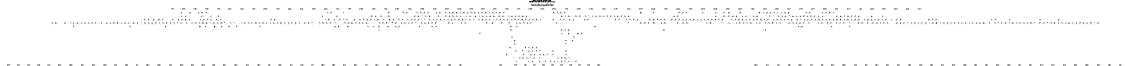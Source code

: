 # Network structure generated by ABC

digraph network {
size = "7.5,10";
center = true;
edge [dir = back];

{
  node [shape = plaintext];
  edge [style = invis];
  LevelTitle1 [label=""];
  LevelTitle2 [label=""];
  Level16 [label = ""];
  Level15 [label = ""];
  Level14 [label = ""];
  Level13 [label = ""];
  Level12 [label = ""];
  Level11 [label = ""];
  Level10 [label = ""];
  Level9 [label = ""];
  Level8 [label = ""];
  Level7 [label = ""];
  Level6 [label = ""];
  Level5 [label = ""];
  Level4 [label = ""];
  Level3 [label = ""];
  Level2 [label = ""];
  Level1 [label = ""];
  Level0 [label = ""];
  LevelTitle1 ->  LevelTitle2 ->  Level16 ->  Level15 ->  Level14 ->  Level13 ->  Level12 ->  Level11 ->  Level10 ->  Level9 ->  Level8 ->  Level7 ->  Level6 ->  Level5 ->  Level4 ->  Level3 ->  Level2 ->  Level1 ->  Level0;
}

{
  rank = same;
  LevelTitle1;
  title1 [shape=plaintext,
          fontsize=20,
          fontname = "Times-Roman",
          label="Network structure visualized by ABC\nBenchmark \"top\". Time was Thu Oct  8 20:19:07 2020. "
         ];
}

{
  rank = same;
  LevelTitle2;
  title2 [shape=plaintext,
          fontsize=18,
          fontname = "Times-Roman",
          label="The network contains 619 logic nodes and 0 latches.\n"
         ];
}

{
  rank = same;
  Level16;
  Node89 [label = "pv119_1_", shape = invtriangle, color = coral, fillcolor = coral];
  Node90 [label = "pv119_0_", shape = invtriangle, color = coral, fillcolor = coral];
  Node91 [label = "pv119_3_", shape = invtriangle, color = coral, fillcolor = coral];
  Node92 [label = "pv119_30_", shape = invtriangle, color = coral, fillcolor = coral];
  Node93 [label = "pv119_2_", shape = invtriangle, color = coral, fillcolor = coral];
  Node94 [label = "pv151_1_", shape = invtriangle, color = coral, fillcolor = coral];
  Node95 [label = "pv151_18_", shape = invtriangle, color = coral, fillcolor = coral];
  Node96 [label = "pv151_0_", shape = invtriangle, color = coral, fillcolor = coral];
  Node97 [label = "pv151_19_", shape = invtriangle, color = coral, fillcolor = coral];
  Node98 [label = "pv119_21_", shape = invtriangle, color = coral, fillcolor = coral];
  Node99 [label = "pv151_3_", shape = invtriangle, color = coral, fillcolor = coral];
  Node100 [label = "pv151_16_", shape = invtriangle, color = coral, fillcolor = coral];
  Node101 [label = "pv119_20_", shape = invtriangle, color = coral, fillcolor = coral];
  Node102 [label = "pv151_2_", shape = invtriangle, color = coral, fillcolor = coral];
  Node103 [label = "pv151_17_", shape = invtriangle, color = coral, fillcolor = coral];
  Node104 [label = "pv119_9_", shape = invtriangle, color = coral, fillcolor = coral];
  Node105 [label = "pv119_23_", shape = invtriangle, color = coral, fillcolor = coral];
  Node106 [label = "pv151_27_", shape = invtriangle, color = coral, fillcolor = coral];
  Node107 [label = "pv119_8_", shape = invtriangle, color = coral, fillcolor = coral];
  Node108 [label = "pv119_22_", shape = invtriangle, color = coral, fillcolor = coral];
  Node109 [label = "pv151_26_", shape = invtriangle, color = coral, fillcolor = coral];
  Node110 [label = "pv119_25_", shape = invtriangle, color = coral, fillcolor = coral];
  Node111 [label = "pv151_29_", shape = invtriangle, color = coral, fillcolor = coral];
  Node112 [label = "pv119_24_", shape = invtriangle, color = coral, fillcolor = coral];
  Node113 [label = "pv151_28_", shape = invtriangle, color = coral, fillcolor = coral];
  Node114 [label = "pv119_5_", shape = invtriangle, color = coral, fillcolor = coral];
  Node115 [label = "pv119_27_", shape = invtriangle, color = coral, fillcolor = coral];
  Node116 [label = "pv119_4_", shape = invtriangle, color = coral, fillcolor = coral];
  Node117 [label = "pv119_26_", shape = invtriangle, color = coral, fillcolor = coral];
  Node118 [label = "pv119_7_", shape = invtriangle, color = coral, fillcolor = coral];
  Node119 [label = "pv119_29_", shape = invtriangle, color = coral, fillcolor = coral];
  Node120 [label = "pv119_6_", shape = invtriangle, color = coral, fillcolor = coral];
  Node121 [label = "pv119_28_", shape = invtriangle, color = coral, fillcolor = coral];
  Node122 [label = "pv119_18_", shape = invtriangle, color = coral, fillcolor = coral];
  Node123 [label = "pv119_19_", shape = invtriangle, color = coral, fillcolor = coral];
  Node124 [label = "pv119_16_", shape = invtriangle, color = coral, fillcolor = coral];
  Node125 [label = "pv151_21_", shape = invtriangle, color = coral, fillcolor = coral];
  Node126 [label = "pv119_17_", shape = invtriangle, color = coral, fillcolor = coral];
  Node127 [label = "pv151_20_", shape = invtriangle, color = coral, fillcolor = coral];
  Node128 [label = "pv119_14_", shape = invtriangle, color = coral, fillcolor = coral];
  Node129 [label = "pv151_23_", shape = invtriangle, color = coral, fillcolor = coral];
  Node130 [label = "pv119_15_", shape = invtriangle, color = coral, fillcolor = coral];
  Node131 [label = "pv151_22_", shape = invtriangle, color = coral, fillcolor = coral];
  Node132 [label = "pv119_12_", shape = invtriangle, color = coral, fillcolor = coral];
  Node133 [label = "pv151_25_", shape = invtriangle, color = coral, fillcolor = coral];
  Node134 [label = "pv151_30_", shape = invtriangle, color = coral, fillcolor = coral];
  Node135 [label = "pv119_13_", shape = invtriangle, color = coral, fillcolor = coral];
  Node136 [label = "pv151_24_", shape = invtriangle, color = coral, fillcolor = coral];
  Node137 [label = "pv151_31_", shape = invtriangle, color = coral, fillcolor = coral];
  Node138 [label = "pv119_10_", shape = invtriangle, color = coral, fillcolor = coral];
  Node139 [label = "pv151_5_", shape = invtriangle, color = coral, fillcolor = coral];
  Node140 [label = "pv151_14_", shape = invtriangle, color = coral, fillcolor = coral];
  Node141 [label = "pv119_11_", shape = invtriangle, color = coral, fillcolor = coral];
  Node142 [label = "pv151_4_", shape = invtriangle, color = coral, fillcolor = coral];
  Node143 [label = "pv151_15_", shape = invtriangle, color = coral, fillcolor = coral];
  Node144 [label = "pv151_7_", shape = invtriangle, color = coral, fillcolor = coral];
  Node145 [label = "pv151_12_", shape = invtriangle, color = coral, fillcolor = coral];
  Node146 [label = "pv151_6_", shape = invtriangle, color = coral, fillcolor = coral];
  Node147 [label = "pv151_13_", shape = invtriangle, color = coral, fillcolor = coral];
  Node148 [label = "pv151_9_", shape = invtriangle, color = coral, fillcolor = coral];
  Node149 [label = "pv151_10_", shape = invtriangle, color = coral, fillcolor = coral];
  Node150 [label = "pv151_8_", shape = invtriangle, color = coral, fillcolor = coral];
  Node151 [label = "pv151_11_", shape = invtriangle, color = coral, fillcolor = coral];
}

{
  rank = same;
  Level15;
  Node218 [label = "218\n", shape = ellipse];
  Node225 [label = "225\n", shape = ellipse];
  Node232 [label = "232\n", shape = ellipse];
  Node240 [label = "240\n", shape = ellipse];
  Node247 [label = "247\n", shape = ellipse];
  Node266 [label = "266\n", shape = ellipse];
  Node276 [label = "276\n", shape = ellipse];
  Node286 [label = "286\n", shape = ellipse];
  Node296 [label = "296\n", shape = ellipse];
  Node304 [label = "304\n", shape = ellipse];
  Node314 [label = "314\n", shape = ellipse];
  Node324 [label = "324\n", shape = ellipse];
  Node332 [label = "332\n", shape = ellipse];
  Node342 [label = "342\n", shape = ellipse];
  Node352 [label = "352\n", shape = ellipse];
  Node360 [label = "360\n", shape = ellipse];
  Node368 [label = "368\n", shape = ellipse];
  Node378 [label = "378\n", shape = ellipse];
  Node386 [label = "386\n", shape = ellipse];
  Node394 [label = "394\n", shape = ellipse];
  Node404 [label = "404\n", shape = ellipse];
  Node412 [label = "412\n", shape = ellipse];
  Node422 [label = "422\n", shape = ellipse];
  Node430 [label = "430\n", shape = ellipse];
  Node440 [label = "440\n", shape = ellipse];
  Node446 [label = "446\n", shape = ellipse];
  Node454 [label = "454\n", shape = ellipse];
  Node460 [label = "460\n", shape = ellipse];
  Node468 [label = "468\n", shape = ellipse];
  Node475 [label = "475\n", shape = ellipse];
  Node483 [label = "483\n", shape = ellipse];
  Node489 [label = "489\n", shape = ellipse];
  Node497 [label = "497\n", shape = ellipse];
  Node505 [label = "505\n", shape = ellipse];
  Node513 [label = "513\n", shape = ellipse];
  Node521 [label = "521\n", shape = ellipse];
  Node530 [label = "530\n", shape = ellipse];
  Node538 [label = "538\n", shape = ellipse];
  Node547 [label = "547\n", shape = ellipse];
  Node555 [label = "555\n", shape = ellipse];
  Node565 [label = "565\n", shape = ellipse];
  Node573 [label = "573\n", shape = ellipse];
  Node583 [label = "583\n", shape = ellipse];
  Node591 [label = "591\n", shape = ellipse];
  Node601 [label = "601\n", shape = ellipse];
  Node611 [label = "611\n", shape = ellipse];
  Node619 [label = "619\n", shape = ellipse];
  Node629 [label = "629\n", shape = ellipse];
  Node639 [label = "639\n", shape = ellipse];
  Node646 [label = "646\n", shape = ellipse];
  Node656 [label = "656\n", shape = ellipse];
  Node665 [label = "665\n", shape = ellipse];
  Node673 [label = "673\n", shape = ellipse];
  Node683 [label = "683\n", shape = ellipse];
  Node692 [label = "692\n", shape = ellipse];
  Node702 [label = "702\n", shape = ellipse];
  Node711 [label = "711\n", shape = ellipse];
  Node721 [label = "721\n", shape = ellipse];
  Node730 [label = "730\n", shape = ellipse];
  Node740 [label = "740\n", shape = ellipse];
  Node750 [label = "750\n", shape = ellipse];
  Node760 [label = "760\n", shape = ellipse];
  Node770 [label = "770\n", shape = ellipse];
}

{
  rank = same;
  Level14;
  Node217 [label = "217\n", shape = ellipse];
  Node224 [label = "224\n", shape = ellipse];
  Node231 [label = "231\n", shape = ellipse];
  Node239 [label = "239\n", shape = ellipse];
  Node246 [label = "246\n", shape = ellipse];
  Node262 [label = "262\n", shape = ellipse];
  Node265 [label = "265\n", shape = ellipse];
  Node272 [label = "272\n", shape = ellipse];
  Node275 [label = "275\n", shape = ellipse];
  Node282 [label = "282\n", shape = ellipse];
  Node285 [label = "285\n", shape = ellipse];
  Node292 [label = "292\n", shape = ellipse];
  Node295 [label = "295\n", shape = ellipse];
  Node303 [label = "303\n", shape = ellipse];
  Node310 [label = "310\n", shape = ellipse];
  Node313 [label = "313\n", shape = ellipse];
  Node320 [label = "320\n", shape = ellipse];
  Node323 [label = "323\n", shape = ellipse];
  Node331 [label = "331\n", shape = ellipse];
  Node338 [label = "338\n", shape = ellipse];
  Node341 [label = "341\n", shape = ellipse];
  Node348 [label = "348\n", shape = ellipse];
  Node351 [label = "351\n", shape = ellipse];
  Node359 [label = "359\n", shape = ellipse];
  Node367 [label = "367\n", shape = ellipse];
  Node374 [label = "374\n", shape = ellipse];
  Node377 [label = "377\n", shape = ellipse];
  Node385 [label = "385\n", shape = ellipse];
  Node393 [label = "393\n", shape = ellipse];
  Node400 [label = "400\n", shape = ellipse];
  Node403 [label = "403\n", shape = ellipse];
  Node411 [label = "411\n", shape = ellipse];
  Node418 [label = "418\n", shape = ellipse];
  Node421 [label = "421\n", shape = ellipse];
  Node429 [label = "429\n", shape = ellipse];
  Node436 [label = "436\n", shape = ellipse];
  Node439 [label = "439\n", shape = ellipse];
  Node445 [label = "445\n", shape = ellipse];
  Node453 [label = "453\n", shape = ellipse];
  Node459 [label = "459\n", shape = ellipse];
  Node467 [label = "467\n", shape = ellipse];
  Node474 [label = "474\n", shape = ellipse];
  Node482 [label = "482\n", shape = ellipse];
  Node488 [label = "488\n", shape = ellipse];
  Node496 [label = "496\n", shape = ellipse];
  Node504 [label = "504\n", shape = ellipse];
  Node512 [label = "512\n", shape = ellipse];
  Node520 [label = "520\n", shape = ellipse];
  Node526 [label = "526\n", shape = ellipse];
  Node529 [label = "529\n", shape = ellipse];
  Node537 [label = "537\n", shape = ellipse];
  Node543 [label = "543\n", shape = ellipse];
  Node546 [label = "546\n", shape = ellipse];
  Node554 [label = "554\n", shape = ellipse];
  Node561 [label = "561\n", shape = ellipse];
  Node564 [label = "564\n", shape = ellipse];
  Node572 [label = "572\n", shape = ellipse];
  Node579 [label = "579\n", shape = ellipse];
  Node582 [label = "582\n", shape = ellipse];
  Node590 [label = "590\n", shape = ellipse];
  Node597 [label = "597\n", shape = ellipse];
  Node600 [label = "600\n", shape = ellipse];
  Node607 [label = "607\n", shape = ellipse];
  Node610 [label = "610\n", shape = ellipse];
  Node618 [label = "618\n", shape = ellipse];
  Node625 [label = "625\n", shape = ellipse];
  Node628 [label = "628\n", shape = ellipse];
  Node635 [label = "635\n", shape = ellipse];
  Node638 [label = "638\n", shape = ellipse];
  Node645 [label = "645\n", shape = ellipse];
  Node652 [label = "652\n", shape = ellipse];
  Node655 [label = "655\n", shape = ellipse];
  Node661 [label = "661\n", shape = ellipse];
  Node664 [label = "664\n", shape = ellipse];
  Node672 [label = "672\n", shape = ellipse];
  Node679 [label = "679\n", shape = ellipse];
  Node682 [label = "682\n", shape = ellipse];
  Node688 [label = "688\n", shape = ellipse];
  Node691 [label = "691\n", shape = ellipse];
  Node698 [label = "698\n", shape = ellipse];
  Node701 [label = "701\n", shape = ellipse];
  Node707 [label = "707\n", shape = ellipse];
  Node710 [label = "710\n", shape = ellipse];
  Node717 [label = "717\n", shape = ellipse];
  Node720 [label = "720\n", shape = ellipse];
  Node726 [label = "726\n", shape = ellipse];
  Node729 [label = "729\n", shape = ellipse];
  Node736 [label = "736\n", shape = ellipse];
  Node739 [label = "739\n", shape = ellipse];
  Node746 [label = "746\n", shape = ellipse];
  Node749 [label = "749\n", shape = ellipse];
  Node756 [label = "756\n", shape = ellipse];
  Node759 [label = "759\n", shape = ellipse];
  Node766 [label = "766\n", shape = ellipse];
  Node769 [label = "769\n", shape = ellipse];
}

{
  rank = same;
  Level13;
  Node215 [label = "215\n", shape = ellipse];
  Node216 [label = "216\n", shape = ellipse];
  Node222 [label = "222\n", shape = ellipse];
  Node223 [label = "223\n", shape = ellipse];
  Node229 [label = "229\n", shape = ellipse];
  Node230 [label = "230\n", shape = ellipse];
  Node237 [label = "237\n", shape = ellipse];
  Node238 [label = "238\n", shape = ellipse];
  Node244 [label = "244\n", shape = ellipse];
  Node245 [label = "245\n", shape = ellipse];
  Node261 [label = "261\n", shape = ellipse];
  Node263 [label = "263\n", shape = ellipse];
  Node264 [label = "264\n", shape = ellipse];
  Node271 [label = "271\n", shape = ellipse];
  Node273 [label = "273\n", shape = ellipse];
  Node274 [label = "274\n", shape = ellipse];
  Node281 [label = "281\n", shape = ellipse];
  Node283 [label = "283\n", shape = ellipse];
  Node284 [label = "284\n", shape = ellipse];
  Node291 [label = "291\n", shape = ellipse];
  Node293 [label = "293\n", shape = ellipse];
  Node294 [label = "294\n", shape = ellipse];
  Node301 [label = "301\n", shape = ellipse];
  Node302 [label = "302\n", shape = ellipse];
  Node309 [label = "309\n", shape = ellipse];
  Node311 [label = "311\n", shape = ellipse];
  Node312 [label = "312\n", shape = ellipse];
  Node319 [label = "319\n", shape = ellipse];
  Node321 [label = "321\n", shape = ellipse];
  Node322 [label = "322\n", shape = ellipse];
  Node329 [label = "329\n", shape = ellipse];
  Node330 [label = "330\n", shape = ellipse];
  Node337 [label = "337\n", shape = ellipse];
  Node339 [label = "339\n", shape = ellipse];
  Node340 [label = "340\n", shape = ellipse];
  Node347 [label = "347\n", shape = ellipse];
  Node349 [label = "349\n", shape = ellipse];
  Node350 [label = "350\n", shape = ellipse];
  Node357 [label = "357\n", shape = ellipse];
  Node358 [label = "358\n", shape = ellipse];
  Node365 [label = "365\n", shape = ellipse];
  Node366 [label = "366\n", shape = ellipse];
  Node373 [label = "373\n", shape = ellipse];
  Node375 [label = "375\n", shape = ellipse];
  Node376 [label = "376\n", shape = ellipse];
  Node383 [label = "383\n", shape = ellipse];
  Node384 [label = "384\n", shape = ellipse];
  Node391 [label = "391\n", shape = ellipse];
  Node392 [label = "392\n", shape = ellipse];
  Node399 [label = "399\n", shape = ellipse];
  Node401 [label = "401\n", shape = ellipse];
  Node402 [label = "402\n", shape = ellipse];
  Node409 [label = "409\n", shape = ellipse];
  Node410 [label = "410\n", shape = ellipse];
  Node417 [label = "417\n", shape = ellipse];
  Node419 [label = "419\n", shape = ellipse];
  Node420 [label = "420\n", shape = ellipse];
  Node427 [label = "427\n", shape = ellipse];
  Node428 [label = "428\n", shape = ellipse];
  Node435 [label = "435\n", shape = ellipse];
  Node437 [label = "437\n", shape = ellipse];
  Node438 [label = "438\n", shape = ellipse];
  Node443 [label = "443\n", shape = ellipse];
  Node444 [label = "444\n", shape = ellipse];
  Node451 [label = "451\n", shape = ellipse];
  Node452 [label = "452\n", shape = ellipse];
  Node457 [label = "457\n", shape = ellipse];
  Node458 [label = "458\n", shape = ellipse];
  Node465 [label = "465\n", shape = ellipse];
  Node466 [label = "466\n", shape = ellipse];
  Node472 [label = "472\n", shape = ellipse];
  Node473 [label = "473\n", shape = ellipse];
  Node480 [label = "480\n", shape = ellipse];
  Node481 [label = "481\n", shape = ellipse];
  Node486 [label = "486\n", shape = ellipse];
  Node487 [label = "487\n", shape = ellipse];
  Node494 [label = "494\n", shape = ellipse];
  Node495 [label = "495\n", shape = ellipse];
  Node502 [label = "502\n", shape = ellipse];
  Node503 [label = "503\n", shape = ellipse];
  Node510 [label = "510\n", shape = ellipse];
  Node511 [label = "511\n", shape = ellipse];
  Node518 [label = "518\n", shape = ellipse];
  Node519 [label = "519\n", shape = ellipse];
  Node525 [label = "525\n", shape = ellipse];
  Node527 [label = "527\n", shape = ellipse];
  Node528 [label = "528\n", shape = ellipse];
  Node535 [label = "535\n", shape = ellipse];
  Node536 [label = "536\n", shape = ellipse];
  Node542 [label = "542\n", shape = ellipse];
  Node544 [label = "544\n", shape = ellipse];
  Node545 [label = "545\n", shape = ellipse];
  Node552 [label = "552\n", shape = ellipse];
  Node553 [label = "553\n", shape = ellipse];
  Node560 [label = "560\n", shape = ellipse];
  Node562 [label = "562\n", shape = ellipse];
  Node563 [label = "563\n", shape = ellipse];
  Node570 [label = "570\n", shape = ellipse];
  Node571 [label = "571\n", shape = ellipse];
  Node578 [label = "578\n", shape = ellipse];
  Node580 [label = "580\n", shape = ellipse];
  Node581 [label = "581\n", shape = ellipse];
  Node588 [label = "588\n", shape = ellipse];
  Node589 [label = "589\n", shape = ellipse];
  Node596 [label = "596\n", shape = ellipse];
  Node598 [label = "598\n", shape = ellipse];
  Node599 [label = "599\n", shape = ellipse];
  Node606 [label = "606\n", shape = ellipse];
  Node608 [label = "608\n", shape = ellipse];
  Node609 [label = "609\n", shape = ellipse];
  Node616 [label = "616\n", shape = ellipse];
  Node617 [label = "617\n", shape = ellipse];
  Node624 [label = "624\n", shape = ellipse];
  Node626 [label = "626\n", shape = ellipse];
  Node627 [label = "627\n", shape = ellipse];
  Node634 [label = "634\n", shape = ellipse];
  Node636 [label = "636\n", shape = ellipse];
  Node637 [label = "637\n", shape = ellipse];
  Node643 [label = "643\n", shape = ellipse];
  Node644 [label = "644\n", shape = ellipse];
  Node651 [label = "651\n", shape = ellipse];
  Node653 [label = "653\n", shape = ellipse];
  Node654 [label = "654\n", shape = ellipse];
  Node660 [label = "660\n", shape = ellipse];
  Node662 [label = "662\n", shape = ellipse];
  Node663 [label = "663\n", shape = ellipse];
  Node670 [label = "670\n", shape = ellipse];
  Node671 [label = "671\n", shape = ellipse];
  Node678 [label = "678\n", shape = ellipse];
  Node680 [label = "680\n", shape = ellipse];
  Node681 [label = "681\n", shape = ellipse];
  Node687 [label = "687\n", shape = ellipse];
  Node689 [label = "689\n", shape = ellipse];
  Node690 [label = "690\n", shape = ellipse];
  Node697 [label = "697\n", shape = ellipse];
  Node699 [label = "699\n", shape = ellipse];
  Node700 [label = "700\n", shape = ellipse];
  Node706 [label = "706\n", shape = ellipse];
  Node708 [label = "708\n", shape = ellipse];
  Node709 [label = "709\n", shape = ellipse];
  Node716 [label = "716\n", shape = ellipse];
  Node718 [label = "718\n", shape = ellipse];
  Node719 [label = "719\n", shape = ellipse];
  Node725 [label = "725\n", shape = ellipse];
  Node727 [label = "727\n", shape = ellipse];
  Node728 [label = "728\n", shape = ellipse];
  Node735 [label = "735\n", shape = ellipse];
  Node737 [label = "737\n", shape = ellipse];
  Node738 [label = "738\n", shape = ellipse];
  Node745 [label = "745\n", shape = ellipse];
  Node747 [label = "747\n", shape = ellipse];
  Node748 [label = "748\n", shape = ellipse];
  Node755 [label = "755\n", shape = ellipse];
  Node757 [label = "757\n", shape = ellipse];
  Node758 [label = "758\n", shape = ellipse];
  Node765 [label = "765\n", shape = ellipse];
  Node767 [label = "767\n", shape = ellipse];
  Node768 [label = "768\n", shape = ellipse];
}

{
  rank = same;
  Level12;
  Node207 [label = "207\n", shape = ellipse];
  Node209 [label = "209\n", shape = ellipse];
  Node214 [label = "214\n", shape = ellipse];
  Node219 [label = "219\n", shape = ellipse];
  Node220 [label = "220\n", shape = ellipse];
  Node221 [label = "221\n", shape = ellipse];
  Node226 [label = "226\n", shape = ellipse];
  Node227 [label = "227\n", shape = ellipse];
  Node228 [label = "228\n", shape = ellipse];
  Node233 [label = "233\n", shape = ellipse];
  Node234 [label = "234\n", shape = ellipse];
  Node236 [label = "236\n", shape = ellipse];
  Node241 [label = "241\n", shape = ellipse];
  Node242 [label = "242\n", shape = ellipse];
  Node243 [label = "243\n", shape = ellipse];
  Node248 [label = "248\n", shape = ellipse];
  Node251 [label = "251\n", shape = ellipse];
  Node253 [label = "253\n", shape = ellipse];
  Node254 [label = "254\n", shape = ellipse];
  Node267 [label = "267\n", shape = ellipse];
  Node268 [label = "268\n", shape = ellipse];
  Node269 [label = "269\n", shape = ellipse];
  Node270 [label = "270\n", shape = ellipse];
  Node277 [label = "277\n", shape = ellipse];
  Node278 [label = "278\n", shape = ellipse];
  Node279 [label = "279\n", shape = ellipse];
  Node280 [label = "280\n", shape = ellipse];
  Node287 [label = "287\n", shape = ellipse];
  Node288 [label = "288\n", shape = ellipse];
  Node289 [label = "289\n", shape = ellipse];
  Node290 [label = "290\n", shape = ellipse];
  Node297 [label = "297\n", shape = ellipse];
  Node298 [label = "298\n", shape = ellipse];
  Node300 [label = "300\n", shape = ellipse];
  Node305 [label = "305\n", shape = ellipse];
  Node306 [label = "306\n", shape = ellipse];
  Node307 [label = "307\n", shape = ellipse];
  Node308 [label = "308\n", shape = ellipse];
  Node315 [label = "315\n", shape = ellipse];
  Node316 [label = "316\n", shape = ellipse];
  Node317 [label = "317\n", shape = ellipse];
  Node318 [label = "318\n", shape = ellipse];
  Node325 [label = "325\n", shape = ellipse];
  Node326 [label = "326\n", shape = ellipse];
  Node328 [label = "328\n", shape = ellipse];
  Node333 [label = "333\n", shape = ellipse];
  Node334 [label = "334\n", shape = ellipse];
  Node335 [label = "335\n", shape = ellipse];
  Node336 [label = "336\n", shape = ellipse];
  Node343 [label = "343\n", shape = ellipse];
  Node344 [label = "344\n", shape = ellipse];
  Node345 [label = "345\n", shape = ellipse];
  Node346 [label = "346\n", shape = ellipse];
  Node353 [label = "353\n", shape = ellipse];
  Node354 [label = "354\n", shape = ellipse];
  Node356 [label = "356\n", shape = ellipse];
  Node361 [label = "361\n", shape = ellipse];
  Node362 [label = "362\n", shape = ellipse];
  Node364 [label = "364\n", shape = ellipse];
  Node369 [label = "369\n", shape = ellipse];
  Node370 [label = "370\n", shape = ellipse];
  Node371 [label = "371\n", shape = ellipse];
  Node372 [label = "372\n", shape = ellipse];
  Node379 [label = "379\n", shape = ellipse];
  Node380 [label = "380\n", shape = ellipse];
  Node382 [label = "382\n", shape = ellipse];
  Node387 [label = "387\n", shape = ellipse];
  Node388 [label = "388\n", shape = ellipse];
  Node390 [label = "390\n", shape = ellipse];
  Node395 [label = "395\n", shape = ellipse];
  Node396 [label = "396\n", shape = ellipse];
  Node397 [label = "397\n", shape = ellipse];
  Node398 [label = "398\n", shape = ellipse];
  Node405 [label = "405\n", shape = ellipse];
  Node406 [label = "406\n", shape = ellipse];
  Node408 [label = "408\n", shape = ellipse];
  Node413 [label = "413\n", shape = ellipse];
  Node414 [label = "414\n", shape = ellipse];
  Node415 [label = "415\n", shape = ellipse];
  Node416 [label = "416\n", shape = ellipse];
  Node423 [label = "423\n", shape = ellipse];
  Node424 [label = "424\n", shape = ellipse];
  Node426 [label = "426\n", shape = ellipse];
  Node431 [label = "431\n", shape = ellipse];
  Node432 [label = "432\n", shape = ellipse];
  Node433 [label = "433\n", shape = ellipse];
  Node434 [label = "434\n", shape = ellipse];
  Node441 [label = "441\n", shape = ellipse];
  Node442 [label = "442\n", shape = ellipse];
  Node447 [label = "447\n", shape = ellipse];
  Node448 [label = "448\n", shape = ellipse];
  Node450 [label = "450\n", shape = ellipse];
  Node455 [label = "455\n", shape = ellipse];
  Node456 [label = "456\n", shape = ellipse];
  Node461 [label = "461\n", shape = ellipse];
  Node462 [label = "462\n", shape = ellipse];
  Node464 [label = "464\n", shape = ellipse];
  Node469 [label = "469\n", shape = ellipse];
  Node471 [label = "471\n", shape = ellipse];
  Node476 [label = "476\n", shape = ellipse];
  Node477 [label = "477\n", shape = ellipse];
  Node479 [label = "479\n", shape = ellipse];
  Node484 [label = "484\n", shape = ellipse];
  Node485 [label = "485\n", shape = ellipse];
  Node490 [label = "490\n", shape = ellipse];
  Node491 [label = "491\n", shape = ellipse];
  Node493 [label = "493\n", shape = ellipse];
  Node498 [label = "498\n", shape = ellipse];
  Node499 [label = "499\n", shape = ellipse];
  Node501 [label = "501\n", shape = ellipse];
  Node506 [label = "506\n", shape = ellipse];
  Node507 [label = "507\n", shape = ellipse];
  Node509 [label = "509\n", shape = ellipse];
  Node514 [label = "514\n", shape = ellipse];
  Node515 [label = "515\n", shape = ellipse];
  Node517 [label = "517\n", shape = ellipse];
  Node522 [label = "522\n", shape = ellipse];
  Node523 [label = "523\n", shape = ellipse];
  Node524 [label = "524\n", shape = ellipse];
  Node531 [label = "531\n", shape = ellipse];
  Node532 [label = "532\n", shape = ellipse];
  Node534 [label = "534\n", shape = ellipse];
  Node539 [label = "539\n", shape = ellipse];
  Node540 [label = "540\n", shape = ellipse];
  Node541 [label = "541\n", shape = ellipse];
  Node548 [label = "548\n", shape = ellipse];
  Node549 [label = "549\n", shape = ellipse];
  Node551 [label = "551\n", shape = ellipse];
  Node556 [label = "556\n", shape = ellipse];
  Node557 [label = "557\n", shape = ellipse];
  Node558 [label = "558\n", shape = ellipse];
  Node559 [label = "559\n", shape = ellipse];
  Node566 [label = "566\n", shape = ellipse];
  Node567 [label = "567\n", shape = ellipse];
  Node569 [label = "569\n", shape = ellipse];
  Node574 [label = "574\n", shape = ellipse];
  Node575 [label = "575\n", shape = ellipse];
  Node576 [label = "576\n", shape = ellipse];
  Node577 [label = "577\n", shape = ellipse];
  Node584 [label = "584\n", shape = ellipse];
  Node585 [label = "585\n", shape = ellipse];
  Node587 [label = "587\n", shape = ellipse];
  Node592 [label = "592\n", shape = ellipse];
  Node593 [label = "593\n", shape = ellipse];
  Node594 [label = "594\n", shape = ellipse];
  Node595 [label = "595\n", shape = ellipse];
  Node602 [label = "602\n", shape = ellipse];
  Node603 [label = "603\n", shape = ellipse];
  Node604 [label = "604\n", shape = ellipse];
  Node605 [label = "605\n", shape = ellipse];
  Node612 [label = "612\n", shape = ellipse];
  Node613 [label = "613\n", shape = ellipse];
  Node615 [label = "615\n", shape = ellipse];
  Node620 [label = "620\n", shape = ellipse];
  Node621 [label = "621\n", shape = ellipse];
  Node622 [label = "622\n", shape = ellipse];
  Node623 [label = "623\n", shape = ellipse];
  Node630 [label = "630\n", shape = ellipse];
  Node631 [label = "631\n", shape = ellipse];
  Node632 [label = "632\n", shape = ellipse];
  Node633 [label = "633\n", shape = ellipse];
  Node640 [label = "640\n", shape = ellipse];
  Node642 [label = "642\n", shape = ellipse];
  Node647 [label = "647\n", shape = ellipse];
  Node648 [label = "648\n", shape = ellipse];
  Node649 [label = "649\n", shape = ellipse];
  Node650 [label = "650\n", shape = ellipse];
  Node657 [label = "657\n", shape = ellipse];
  Node658 [label = "658\n", shape = ellipse];
  Node659 [label = "659\n", shape = ellipse];
  Node666 [label = "666\n", shape = ellipse];
  Node667 [label = "667\n", shape = ellipse];
  Node669 [label = "669\n", shape = ellipse];
  Node674 [label = "674\n", shape = ellipse];
  Node675 [label = "675\n", shape = ellipse];
  Node676 [label = "676\n", shape = ellipse];
  Node677 [label = "677\n", shape = ellipse];
  Node684 [label = "684\n", shape = ellipse];
  Node685 [label = "685\n", shape = ellipse];
  Node686 [label = "686\n", shape = ellipse];
  Node693 [label = "693\n", shape = ellipse];
  Node694 [label = "694\n", shape = ellipse];
  Node695 [label = "695\n", shape = ellipse];
  Node696 [label = "696\n", shape = ellipse];
  Node703 [label = "703\n", shape = ellipse];
  Node704 [label = "704\n", shape = ellipse];
  Node705 [label = "705\n", shape = ellipse];
  Node712 [label = "712\n", shape = ellipse];
  Node713 [label = "713\n", shape = ellipse];
  Node714 [label = "714\n", shape = ellipse];
  Node715 [label = "715\n", shape = ellipse];
  Node722 [label = "722\n", shape = ellipse];
  Node723 [label = "723\n", shape = ellipse];
  Node724 [label = "724\n", shape = ellipse];
  Node731 [label = "731\n", shape = ellipse];
  Node732 [label = "732\n", shape = ellipse];
  Node733 [label = "733\n", shape = ellipse];
  Node734 [label = "734\n", shape = ellipse];
  Node741 [label = "741\n", shape = ellipse];
  Node742 [label = "742\n", shape = ellipse];
  Node743 [label = "743\n", shape = ellipse];
  Node744 [label = "744\n", shape = ellipse];
  Node751 [label = "751\n", shape = ellipse];
  Node752 [label = "752\n", shape = ellipse];
  Node753 [label = "753\n", shape = ellipse];
  Node754 [label = "754\n", shape = ellipse];
  Node761 [label = "761\n", shape = ellipse];
  Node762 [label = "762\n", shape = ellipse];
  Node763 [label = "763\n", shape = ellipse];
  Node764 [label = "764\n", shape = ellipse];
}

{
  rank = same;
  Level11;
  Node206 [label = "206\n", shape = ellipse];
  Node208 [label = "208\n", shape = ellipse];
  Node213 [label = "213\n", shape = ellipse];
  Node235 [label = "235\n", shape = ellipse];
  Node252 [label = "252\n", shape = ellipse];
  Node260 [label = "260\n", shape = ellipse];
  Node299 [label = "299\n", shape = ellipse];
  Node327 [label = "327\n", shape = ellipse];
  Node355 [label = "355\n", shape = ellipse];
  Node363 [label = "363\n", shape = ellipse];
  Node381 [label = "381\n", shape = ellipse];
  Node389 [label = "389\n", shape = ellipse];
  Node407 [label = "407\n", shape = ellipse];
  Node425 [label = "425\n", shape = ellipse];
  Node449 [label = "449\n", shape = ellipse];
  Node463 [label = "463\n", shape = ellipse];
  Node470 [label = "470\n", shape = ellipse];
  Node478 [label = "478\n", shape = ellipse];
  Node492 [label = "492\n", shape = ellipse];
  Node500 [label = "500\n", shape = ellipse];
  Node508 [label = "508\n", shape = ellipse];
  Node516 [label = "516\n", shape = ellipse];
  Node533 [label = "533\n", shape = ellipse];
  Node550 [label = "550\n", shape = ellipse];
  Node568 [label = "568\n", shape = ellipse];
  Node586 [label = "586\n", shape = ellipse];
  Node614 [label = "614\n", shape = ellipse];
  Node641 [label = "641\n", shape = ellipse];
  Node668 [label = "668\n", shape = ellipse];
}

{
  rank = same;
  Level10;
  Node205 [label = "205\n", shape = ellipse];
  Node211 [label = "211\n", shape = ellipse];
  Node212 [label = "212\n", shape = ellipse];
  Node250 [label = "250\n", shape = ellipse];
  Node256 [label = "256\n", shape = ellipse];
  Node258 [label = "258\n", shape = ellipse];
  Node259 [label = "259\n", shape = ellipse];
}

{
  rank = same;
  Level9;
  Node194 [label = "194\n", shape = ellipse];
  Node210 [label = "210\n", shape = ellipse];
  Node249 [label = "249\n", shape = ellipse];
  Node255 [label = "255\n", shape = ellipse];
  Node257 [label = "257\n", shape = ellipse];
}

{
  rank = same;
  Level8;
  Node188 [label = "188\n", shape = ellipse];
  Node204 [label = "204\n", shape = ellipse];
}

{
  rank = same;
  Level7;
  Node185 [label = "185\n", shape = ellipse];
  Node200 [label = "200\n", shape = ellipse];
  Node203 [label = "203\n", shape = ellipse];
}

{
  rank = same;
  Level6;
  Node184 [label = "184\n", shape = ellipse];
  Node197 [label = "197\n", shape = ellipse];
}

{
  rank = same;
  Level5;
  Node162 [label = "162\n", shape = ellipse];
  Node183 [label = "183\n", shape = ellipse];
  Node187 [label = "187\n", shape = ellipse];
  Node193 [label = "193\n", shape = ellipse];
  Node195 [label = "195\n", shape = ellipse];
}

{
  rank = same;
  Level4;
  Node157 [label = "157\n", shape = ellipse];
  Node161 [label = "161\n", shape = ellipse];
  Node186 [label = "186\n", shape = ellipse];
  Node190 [label = "190\n", shape = ellipse];
  Node192 [label = "192\n", shape = ellipse];
  Node196 [label = "196\n", shape = ellipse];
  Node199 [label = "199\n", shape = ellipse];
  Node202 [label = "202\n", shape = ellipse];
}

{
  rank = same;
  Level3;
  Node156 [label = "156\n", shape = ellipse];
  Node160 [label = "160\n", shape = ellipse];
  Node165 [label = "165\n", shape = ellipse];
  Node168 [label = "168\n", shape = ellipse];
  Node173 [label = "173\n", shape = ellipse];
  Node189 [label = "189\n", shape = ellipse];
  Node191 [label = "191\n", shape = ellipse];
  Node198 [label = "198\n", shape = ellipse];
  Node201 [label = "201\n", shape = ellipse];
}

{
  rank = same;
  Level2;
  Node153 [label = "153\n", shape = ellipse];
  Node155 [label = "155\n", shape = ellipse];
  Node159 [label = "159\n", shape = ellipse];
  Node164 [label = "164\n", shape = ellipse];
  Node167 [label = "167\n", shape = ellipse];
  Node170 [label = "170\n", shape = ellipse];
  Node172 [label = "172\n", shape = ellipse];
  Node174 [label = "174\n", shape = ellipse];
  Node177 [label = "177\n", shape = ellipse];
  Node180 [label = "180\n", shape = ellipse];
  Node182 [label = "182\n", shape = ellipse];
}

{
  rank = same;
  Level1;
  Node152 [label = "152\n", shape = ellipse];
  Node154 [label = "154\n", shape = ellipse];
  Node158 [label = "158\n", shape = ellipse];
  Node163 [label = "163\n", shape = ellipse];
  Node166 [label = "166\n", shape = ellipse];
  Node169 [label = "169\n", shape = ellipse];
  Node171 [label = "171\n", shape = ellipse];
  Node175 [label = "175\n", shape = ellipse];
  Node176 [label = "176\n", shape = ellipse];
  Node178 [label = "178\n", shape = ellipse];
  Node179 [label = "179\n", shape = ellipse];
  Node181 [label = "181\n", shape = ellipse];
}

{
  rank = same;
  Level0;
  Node1 [label = "pv56_12_", shape = triangle, color = coral, fillcolor = coral];
  Node2 [label = "pv56_23_", shape = triangle, color = coral, fillcolor = coral];
  Node3 [label = "pv88_6_", shape = triangle, color = coral, fillcolor = coral];
  Node4 [label = "pv88_19_", shape = triangle, color = coral, fillcolor = coral];
  Node5 [label = "pv56_13_", shape = triangle, color = coral, fillcolor = coral];
  Node6 [label = "pv56_22_", shape = triangle, color = coral, fillcolor = coral];
  Node7 [label = "pv88_7_", shape = triangle, color = coral, fillcolor = coral];
  Node8 [label = "pv88_29_", shape = triangle, color = coral, fillcolor = coral];
  Node9 [label = "pv56_14_", shape = triangle, color = coral, fillcolor = coral];
  Node10 [label = "pv56_25_", shape = triangle, color = coral, fillcolor = coral];
  Node11 [label = "pv88_8_", shape = triangle, color = coral, fillcolor = coral];
  Node12 [label = "pv88_17_", shape = triangle, color = coral, fillcolor = coral];
  Node13 [label = "pv88_28_", shape = triangle, color = coral, fillcolor = coral];
  Node14 [label = "pv56_15_", shape = triangle, color = coral, fillcolor = coral];
  Node15 [label = "pv56_24_", shape = triangle, color = coral, fillcolor = coral];
  Node16 [label = "pv88_9_", shape = triangle, color = coral, fillcolor = coral];
  Node17 [label = "pv88_18_", shape = triangle, color = coral, fillcolor = coral];
  Node18 [label = "pv88_27_", shape = triangle, color = coral, fillcolor = coral];
  Node19 [label = "pv9_5_", shape = triangle, color = coral, fillcolor = coral];
  Node20 [label = "pv56_30_", shape = triangle, color = coral, fillcolor = coral];
  Node21 [label = "pv88_2_", shape = triangle, color = coral, fillcolor = coral];
  Node22 [label = "pv88_15_", shape = triangle, color = coral, fillcolor = coral];
  Node23 [label = "pv88_26_", shape = triangle, color = coral, fillcolor = coral];
  Node24 [label = "pv9_6_", shape = triangle, color = coral, fillcolor = coral];
  Node25 [label = "pv24_10_", shape = triangle, color = coral, fillcolor = coral];
  Node26 [label = "pv56_31_", shape = triangle, color = coral, fillcolor = coral];
  Node27 [label = "pv88_3_", shape = triangle, color = coral, fillcolor = coral];
  Node28 [label = "pv88_16_", shape = triangle, color = coral, fillcolor = coral];
  Node29 [label = "pv88_25_", shape = triangle, color = coral, fillcolor = coral];
  Node30 [label = "pv9_7_", shape = triangle, color = coral, fillcolor = coral];
  Node31 [label = "pv9_10_", shape = triangle, color = coral, fillcolor = coral];
  Node32 [label = "pv56_10_", shape = triangle, color = coral, fillcolor = coral];
  Node33 [label = "pv56_21_", shape = triangle, color = coral, fillcolor = coral];
  Node34 [label = "pv88_4_", shape = triangle, color = coral, fillcolor = coral];
  Node35 [label = "pv88_13_", shape = triangle, color = coral, fillcolor = coral];
  Node36 [label = "pv88_24_", shape = triangle, color = coral, fillcolor = coral];
  Node37 [label = "pv9_8_", shape = triangle, color = coral, fillcolor = coral];
  Node38 [label = "pv56_11_", shape = triangle, color = coral, fillcolor = coral];
  Node39 [label = "pv56_20_", shape = triangle, color = coral, fillcolor = coral];
  Node40 [label = "pv88_5_", shape = triangle, color = coral, fillcolor = coral];
  Node41 [label = "pv88_14_", shape = triangle, color = coral, fillcolor = coral];
  Node42 [label = "pv88_23_", shape = triangle, color = coral, fillcolor = coral];
  Node43 [label = "pv56_5_", shape = triangle, color = coral, fillcolor = coral];
  Node44 [label = "pv88_11_", shape = triangle, color = coral, fillcolor = coral];
  Node45 [label = "pv88_22_", shape = triangle, color = coral, fillcolor = coral];
  Node46 [label = "pv56_4_", shape = triangle, color = coral, fillcolor = coral];
  Node47 [label = "pv88_12_", shape = triangle, color = coral, fillcolor = coral];
  Node48 [label = "pv88_21_", shape = triangle, color = coral, fillcolor = coral];
  Node49 [label = "pv56_7_", shape = triangle, color = coral, fillcolor = coral];
  Node50 [label = "pv88_20_", shape = triangle, color = coral, fillcolor = coral];
  Node51 [label = "pv56_6_", shape = triangle, color = coral, fillcolor = coral];
  Node52 [label = "pv88_10_", shape = triangle, color = coral, fillcolor = coral];
  Node53 [label = "pv24_8_", shape = triangle, color = coral, fillcolor = coral];
  Node54 [label = "pv56_9_", shape = triangle, color = coral, fillcolor = coral];
  Node55 [label = "pv24_9_", shape = triangle, color = coral, fillcolor = coral];
  Node56 [label = "pv56_8_", shape = triangle, color = coral, fillcolor = coral];
  Node57 [label = "pv24_6_", shape = triangle, color = coral, fillcolor = coral];
  Node58 [label = "pv24_7_", shape = triangle, color = coral, fillcolor = coral];
  Node59 [label = "pv24_4_", shape = triangle, color = coral, fillcolor = coral];
  Node60 [label = "pv24_5_", shape = triangle, color = coral, fillcolor = coral];
  Node61 [label = "pv24_2_", shape = triangle, color = coral, fillcolor = coral];
  Node62 [label = "pv24_3_", shape = triangle, color = coral, fillcolor = coral];
  Node63 [label = "pv24_0_", shape = triangle, color = coral, fillcolor = coral];
  Node64 [label = "pv56_1_", shape = triangle, color = coral, fillcolor = coral];
  Node65 [label = "pv24_1_", shape = triangle, color = coral, fillcolor = coral];
  Node66 [label = "pv56_0_", shape = triangle, color = coral, fillcolor = coral];
  Node67 [label = "pv88_30_", shape = triangle, color = coral, fillcolor = coral];
  Node68 [label = "pv56_3_", shape = triangle, color = coral, fillcolor = coral];
  Node69 [label = "pv88_31_", shape = triangle, color = coral, fillcolor = coral];
  Node70 [label = "pv56_2_", shape = triangle, color = coral, fillcolor = coral];
  Node71 [label = "pv9_1_", shape = triangle, color = coral, fillcolor = coral];
  Node72 [label = "pv24_13_", shape = triangle, color = coral, fillcolor = coral];
  Node73 [label = "pv9_2_", shape = triangle, color = coral, fillcolor = coral];
  Node74 [label = "pv24_14_", shape = triangle, color = coral, fillcolor = coral];
  Node75 [label = "pv9_3_", shape = triangle, color = coral, fillcolor = coral];
  Node76 [label = "pv24_11_", shape = triangle, color = coral, fillcolor = coral];
  Node77 [label = "pv88_0_", shape = triangle, color = coral, fillcolor = coral];
  Node78 [label = "pv24_12_", shape = triangle, color = coral, fillcolor = coral];
  Node79 [label = "pv88_1_", shape = triangle, color = coral, fillcolor = coral];
  Node80 [label = "pv56_16_", shape = triangle, color = coral, fillcolor = coral];
  Node81 [label = "pv56_27_", shape = triangle, color = coral, fillcolor = coral];
  Node82 [label = "pv56_17_", shape = triangle, color = coral, fillcolor = coral];
  Node83 [label = "pv56_26_", shape = triangle, color = coral, fillcolor = coral];
  Node84 [label = "pv56_18_", shape = triangle, color = coral, fillcolor = coral];
  Node85 [label = "pv56_29_", shape = triangle, color = coral, fillcolor = coral];
  Node86 [label = "pv9_0_", shape = triangle, color = coral, fillcolor = coral];
  Node87 [label = "pv56_19_", shape = triangle, color = coral, fillcolor = coral];
  Node88 [label = "pv56_28_", shape = triangle, color = coral, fillcolor = coral];
}

title1 -> title2 [style = invis];
title2 -> Node89 [style = invis];
title2 -> Node90 [style = invis];
title2 -> Node91 [style = invis];
title2 -> Node92 [style = invis];
title2 -> Node93 [style = invis];
title2 -> Node94 [style = invis];
title2 -> Node95 [style = invis];
title2 -> Node96 [style = invis];
title2 -> Node97 [style = invis];
title2 -> Node98 [style = invis];
title2 -> Node99 [style = invis];
title2 -> Node100 [style = invis];
title2 -> Node101 [style = invis];
title2 -> Node102 [style = invis];
title2 -> Node103 [style = invis];
title2 -> Node104 [style = invis];
title2 -> Node105 [style = invis];
title2 -> Node106 [style = invis];
title2 -> Node107 [style = invis];
title2 -> Node108 [style = invis];
title2 -> Node109 [style = invis];
title2 -> Node110 [style = invis];
title2 -> Node111 [style = invis];
title2 -> Node112 [style = invis];
title2 -> Node113 [style = invis];
title2 -> Node114 [style = invis];
title2 -> Node115 [style = invis];
title2 -> Node116 [style = invis];
title2 -> Node117 [style = invis];
title2 -> Node118 [style = invis];
title2 -> Node119 [style = invis];
title2 -> Node120 [style = invis];
title2 -> Node121 [style = invis];
title2 -> Node122 [style = invis];
title2 -> Node123 [style = invis];
title2 -> Node124 [style = invis];
title2 -> Node125 [style = invis];
title2 -> Node126 [style = invis];
title2 -> Node127 [style = invis];
title2 -> Node128 [style = invis];
title2 -> Node129 [style = invis];
title2 -> Node130 [style = invis];
title2 -> Node131 [style = invis];
title2 -> Node132 [style = invis];
title2 -> Node133 [style = invis];
title2 -> Node134 [style = invis];
title2 -> Node135 [style = invis];
title2 -> Node136 [style = invis];
title2 -> Node137 [style = invis];
title2 -> Node138 [style = invis];
title2 -> Node139 [style = invis];
title2 -> Node140 [style = invis];
title2 -> Node141 [style = invis];
title2 -> Node142 [style = invis];
title2 -> Node143 [style = invis];
title2 -> Node144 [style = invis];
title2 -> Node145 [style = invis];
title2 -> Node146 [style = invis];
title2 -> Node147 [style = invis];
title2 -> Node148 [style = invis];
title2 -> Node149 [style = invis];
title2 -> Node150 [style = invis];
title2 -> Node151 [style = invis];
Node89 -> Node90 [style = invis];
Node90 -> Node91 [style = invis];
Node91 -> Node92 [style = invis];
Node92 -> Node93 [style = invis];
Node93 -> Node94 [style = invis];
Node94 -> Node95 [style = invis];
Node95 -> Node96 [style = invis];
Node96 -> Node97 [style = invis];
Node97 -> Node98 [style = invis];
Node98 -> Node99 [style = invis];
Node99 -> Node100 [style = invis];
Node100 -> Node101 [style = invis];
Node101 -> Node102 [style = invis];
Node102 -> Node103 [style = invis];
Node103 -> Node104 [style = invis];
Node104 -> Node105 [style = invis];
Node105 -> Node106 [style = invis];
Node106 -> Node107 [style = invis];
Node107 -> Node108 [style = invis];
Node108 -> Node109 [style = invis];
Node109 -> Node110 [style = invis];
Node110 -> Node111 [style = invis];
Node111 -> Node112 [style = invis];
Node112 -> Node113 [style = invis];
Node113 -> Node114 [style = invis];
Node114 -> Node115 [style = invis];
Node115 -> Node116 [style = invis];
Node116 -> Node117 [style = invis];
Node117 -> Node118 [style = invis];
Node118 -> Node119 [style = invis];
Node119 -> Node120 [style = invis];
Node120 -> Node121 [style = invis];
Node121 -> Node122 [style = invis];
Node122 -> Node123 [style = invis];
Node123 -> Node124 [style = invis];
Node124 -> Node125 [style = invis];
Node125 -> Node126 [style = invis];
Node126 -> Node127 [style = invis];
Node127 -> Node128 [style = invis];
Node128 -> Node129 [style = invis];
Node129 -> Node130 [style = invis];
Node130 -> Node131 [style = invis];
Node131 -> Node132 [style = invis];
Node132 -> Node133 [style = invis];
Node133 -> Node134 [style = invis];
Node134 -> Node135 [style = invis];
Node135 -> Node136 [style = invis];
Node136 -> Node137 [style = invis];
Node137 -> Node138 [style = invis];
Node138 -> Node139 [style = invis];
Node139 -> Node140 [style = invis];
Node140 -> Node141 [style = invis];
Node141 -> Node142 [style = invis];
Node142 -> Node143 [style = invis];
Node143 -> Node144 [style = invis];
Node144 -> Node145 [style = invis];
Node145 -> Node146 [style = invis];
Node146 -> Node147 [style = invis];
Node147 -> Node148 [style = invis];
Node148 -> Node149 [style = invis];
Node149 -> Node150 [style = invis];
Node150 -> Node151 [style = invis];
Node89 -> Node218 [style = solid];
Node90 -> Node225 [style = solid];
Node91 -> Node232 [style = solid];
Node92 -> Node240 [style = solid];
Node93 -> Node247 [style = solid];
Node94 -> Node266 [style = solid];
Node95 -> Node276 [style = solid];
Node96 -> Node286 [style = solid];
Node97 -> Node296 [style = solid];
Node98 -> Node304 [style = solid];
Node99 -> Node314 [style = solid];
Node100 -> Node324 [style = solid];
Node101 -> Node332 [style = solid];
Node102 -> Node342 [style = solid];
Node103 -> Node352 [style = solid];
Node104 -> Node360 [style = solid];
Node105 -> Node368 [style = solid];
Node106 -> Node378 [style = solid];
Node107 -> Node386 [style = solid];
Node108 -> Node394 [style = solid];
Node109 -> Node404 [style = solid];
Node110 -> Node412 [style = solid];
Node111 -> Node422 [style = solid];
Node112 -> Node430 [style = solid];
Node113 -> Node440 [style = solid];
Node114 -> Node446 [style = solid];
Node115 -> Node454 [style = solid];
Node116 -> Node460 [style = solid];
Node117 -> Node468 [style = solid];
Node118 -> Node475 [style = solid];
Node119 -> Node483 [style = solid];
Node120 -> Node489 [style = solid];
Node121 -> Node497 [style = solid];
Node122 -> Node505 [style = solid];
Node123 -> Node513 [style = solid];
Node124 -> Node521 [style = solid];
Node125 -> Node530 [style = solid];
Node126 -> Node538 [style = solid];
Node127 -> Node547 [style = solid];
Node128 -> Node555 [style = solid];
Node129 -> Node565 [style = solid];
Node130 -> Node573 [style = solid];
Node131 -> Node583 [style = solid];
Node132 -> Node591 [style = solid];
Node133 -> Node601 [style = solid];
Node134 -> Node611 [style = solid];
Node135 -> Node619 [style = solid];
Node136 -> Node629 [style = solid];
Node137 -> Node639 [style = solid];
Node138 -> Node646 [style = solid];
Node139 -> Node656 [style = solid];
Node140 -> Node665 [style = solid];
Node141 -> Node673 [style = solid];
Node142 -> Node683 [style = solid];
Node143 -> Node692 [style = solid];
Node144 -> Node702 [style = solid];
Node145 -> Node711 [style = solid];
Node146 -> Node721 [style = solid];
Node147 -> Node730 [style = solid];
Node148 -> Node740 [style = solid];
Node149 -> Node750 [style = solid];
Node150 -> Node760 [style = solid];
Node151 -> Node770 [style = solid];
Node152 -> Node37 [style = solid];
Node152 -> Node71 [style = solid];
Node153 -> Node31 [style = solid];
Node153 -> Node152 [style = solid];
Node154 -> Node24 [style = solid];
Node154 -> Node73 [style = solid];
Node155 -> Node19 [style = solid];
Node155 -> Node154 [style = solid];
Node156 -> Node71 [style = solid];
Node156 -> Node155 [style = solid];
Node157 -> Node31 [style = solid];
Node157 -> Node156 [style = solid];
Node158 -> Node73 [style = solid];
Node158 -> Node86 [style = solid];
Node159 -> Node19 [style = solid];
Node159 -> Node158 [style = solid];
Node160 -> Node71 [style = solid];
Node160 -> Node159 [style = solid];
Node161 -> Node31 [style = solid];
Node161 -> Node160 [style = solid];
Node162 -> Node24 [style = solid];
Node162 -> Node161 [style = solid];
Node163 -> Node73 [style = solid];
Node163 -> Node75 [style = solid];
Node164 -> Node71 [style = solid];
Node164 -> Node163 [style = solid];
Node165 -> Node31 [style = solid];
Node165 -> Node164 [style = solid];
Node166 -> Node37 [style = solid];
Node166 -> Node73 [style = solid];
Node167 -> Node71 [style = solid];
Node167 -> Node166 [style = solid];
Node168 -> Node31 [style = solid];
Node168 -> Node167 [style = solid];
Node169 -> Node71 [style = solid];
Node169 -> Node73 [style = solid];
Node170 -> Node31 [style = solid];
Node170 -> Node169 [style = solid];
Node171 -> Node19 [style = solid];
Node171 -> Node73 [style = solid];
Node172 -> Node71 [style = solid];
Node172 -> Node171 [style = solid];
Node173 -> Node24 [style = solid];
Node173 -> Node172 [style = solid];
Node174 -> Node30 [style = solid];
Node174 -> Node169 [style = solid];
Node175 -> Node31 [style = solid];
Node175 -> Node73 [style = solid];
Node176 -> Node71 [style = solid];
Node176 -> Node73 [style = solid];
Node177 -> Node75 [style = solid];
Node177 -> Node176 [style = solid];
Node178 -> Node31 [style = solid];
Node178 -> Node71 [style = solid];
Node179 -> Node19 [style = solid];
Node179 -> Node86 [style = solid];
Node180 -> Node31 [style = solid];
Node180 -> Node179 [style = solid];
Node181 -> Node30 [style = solid];
Node181 -> Node86 [style = solid];
Node182 -> Node31 [style = solid];
Node182 -> Node181 [style = solid];
Node183 -> Node153 [style = solid];
Node183 -> Node157 [style = solid];
Node184 -> Node162 [style = solid];
Node184 -> Node165 [style = solid];
Node185 -> Node183 [style = solid];
Node185 -> Node184 [style = solid];
Node186 -> Node168 [style = solid];
Node186 -> Node170 [style = solid];
Node187 -> Node173 [style = solid];
Node187 -> Node186 [style = solid];
Node188 -> Node185 [style = solid];
Node188 -> Node187 [style = solid];
Node189 -> Node178 [style = solid];
Node189 -> Node180 [style = solid];
Node190 -> Node182 [style = solid];
Node190 -> Node189 [style = solid];
Node191 -> Node174 [style = solid];
Node191 -> Node175 [style = solid];
Node192 -> Node177 [style = solid];
Node192 -> Node191 [style = solid];
Node193 -> Node190 [style = solid];
Node193 -> Node192 [style = solid];
Node194 -> Node188 [style = solid];
Node194 -> Node193 [style = solid];
Node195 -> Node157 [style = solid];
Node195 -> Node180 [style = solid];
Node196 -> Node173 [style = solid];
Node196 -> Node174 [style = solid];
Node197 -> Node195 [style = solid];
Node197 -> Node196 [style = solid];
Node198 -> Node170 [style = solid];
Node198 -> Node182 [style = solid];
Node199 -> Node153 [style = solid];
Node199 -> Node198 [style = solid];
Node200 -> Node197 [style = solid];
Node200 -> Node199 [style = solid];
Node201 -> Node170 [style = solid];
Node201 -> Node174 [style = solid];
Node202 -> Node168 [style = solid];
Node202 -> Node201 [style = solid];
Node203 -> Node173 [style = solid];
Node203 -> Node184 [style = solid];
Node204 -> Node202 [style = solid];
Node204 -> Node203 [style = solid];
Node205 -> Node194 [style = solid];
Node205 -> Node200 [style = solid];
Node206 -> Node204 [style = solid];
Node206 -> Node205 [style = solid];
Node207 -> Node70 [style = solid];
Node207 -> Node206 [style = solid];
Node208 -> Node204 [style = solid];
Node208 -> Node205 [style = solid];
Node209 -> Node21 [style = solid];
Node209 -> Node208 [style = solid];
Node210 -> Node200 [style = solid];
Node210 -> Node204 [style = solid];
Node211 -> Node194 [style = solid];
Node211 -> Node210 [style = solid];
Node212 -> Node194 [style = solid];
Node212 -> Node200 [style = solid];
Node213 -> Node204 [style = solid];
Node213 -> Node212 [style = solid];
Node214 -> Node65 [style = solid];
Node214 -> Node213 [style = solid];
Node215 -> Node211 [style = solid];
Node215 -> Node214 [style = solid];
Node216 -> Node194 [style = solid];
Node216 -> Node207 [style = solid];
Node217 -> Node209 [style = solid];
Node217 -> Node216 [style = solid];
Node218 -> Node215 [style = solid];
Node218 -> Node217 [style = solid];
Node219 -> Node64 [style = solid];
Node219 -> Node206 [style = solid];
Node220 -> Node79 [style = solid];
Node220 -> Node208 [style = solid];
Node221 -> Node63 [style = solid];
Node221 -> Node213 [style = solid];
Node222 -> Node211 [style = solid];
Node222 -> Node221 [style = solid];
Node223 -> Node194 [style = solid];
Node223 -> Node219 [style = solid];
Node224 -> Node220 [style = solid];
Node224 -> Node223 [style = solid];
Node225 -> Node222 [style = solid];
Node225 -> Node224 [style = solid];
Node226 -> Node46 [style = solid];
Node226 -> Node206 [style = solid];
Node227 -> Node34 [style = solid];
Node227 -> Node208 [style = solid];
Node228 -> Node62 [style = solid];
Node228 -> Node213 [style = solid];
Node229 -> Node211 [style = solid];
Node229 -> Node228 [style = solid];
Node230 -> Node194 [style = solid];
Node230 -> Node226 [style = solid];
Node231 -> Node227 [style = solid];
Node231 -> Node230 [style = solid];
Node232 -> Node229 [style = solid];
Node232 -> Node231 [style = solid];
Node233 -> Node26 [style = solid];
Node233 -> Node206 [style = solid];
Node234 -> Node39 [style = solid];
Node234 -> Node208 [style = solid];
Node235 -> Node2 [style = solid];
Node235 -> Node211 [style = solid];
Node236 -> Node80 [style = solid];
Node236 -> Node213 [style = solid];
Node237 -> Node235 [style = solid];
Node237 -> Node236 [style = solid];
Node238 -> Node194 [style = solid];
Node238 -> Node233 [style = solid];
Node239 -> Node234 [style = solid];
Node239 -> Node238 [style = solid];
Node240 -> Node237 [style = solid];
Node240 -> Node239 [style = solid];
Node241 -> Node68 [style = solid];
Node241 -> Node206 [style = solid];
Node242 -> Node27 [style = solid];
Node242 -> Node208 [style = solid];
Node243 -> Node61 [style = solid];
Node243 -> Node213 [style = solid];
Node244 -> Node211 [style = solid];
Node244 -> Node243 [style = solid];
Node245 -> Node194 [style = solid];
Node245 -> Node241 [style = solid];
Node246 -> Node242 [style = solid];
Node246 -> Node245 [style = solid];
Node247 -> Node244 [style = solid];
Node247 -> Node246 [style = solid];
Node248 -> Node79 [style = solid];
Node248 -> Node206 [style = solid];
Node249 -> Node200 [style = solid];
Node249 -> Node204 [style = solid];
Node250 -> Node194 [style = solid];
Node250 -> Node249 [style = solid];
Node251 -> Node6 [style = solid];
Node251 -> Node208 [style = solid];
Node252 -> Node204 [style = solid];
Node252 -> Node212 [style = solid];
Node253 -> Node10 [style = solid];
Node253 -> Node252 [style = solid];
Node254 -> Node84 [style = solid];
Node254 -> Node213 [style = solid];
Node255 -> Node200 [style = solid];
Node255 -> Node204 [style = solid];
Node256 -> Node194 [style = solid];
Node256 -> Node255 [style = solid];
Node257 -> Node200 [style = solid];
Node257 -> Node204 [style = solid];
Node258 -> Node194 [style = solid];
Node258 -> Node257 [style = solid];
Node259 -> Node194 [style = solid];
Node259 -> Node210 [style = solid];
Node260 -> Node258 [style = solid];
Node260 -> Node259 [style = solid];
Node261 -> Node254 [style = solid];
Node261 -> Node256 [style = solid];
Node262 -> Node260 [style = solid];
Node262 -> Node261 [style = solid];
Node263 -> Node248 [style = solid];
Node263 -> Node250 [style = solid];
Node264 -> Node251 [style = solid];
Node264 -> Node253 [style = solid];
Node265 -> Node263 [style = solid];
Node265 -> Node264 [style = solid];
Node266 -> Node262 [style = solid];
Node266 -> Node265 [style = solid];
Node267 -> Node17 [style = solid];
Node267 -> Node206 [style = solid];
Node268 -> Node7 [style = solid];
Node268 -> Node208 [style = solid];
Node269 -> Node52 [style = solid];
Node269 -> Node252 [style = solid];
Node270 -> Node27 [style = solid];
Node270 -> Node213 [style = solid];
Node271 -> Node256 [style = solid];
Node271 -> Node270 [style = solid];
Node272 -> Node260 [style = solid];
Node272 -> Node271 [style = solid];
Node273 -> Node250 [style = solid];
Node273 -> Node267 [style = solid];
Node274 -> Node268 [style = solid];
Node274 -> Node269 [style = solid];
Node275 -> Node273 [style = solid];
Node275 -> Node274 [style = solid];
Node276 -> Node272 [style = solid];
Node276 -> Node275 [style = solid];
Node277 -> Node77 [style = solid];
Node277 -> Node206 [style = solid];
Node278 -> Node33 [style = solid];
Node278 -> Node208 [style = solid];
Node279 -> Node15 [style = solid];
Node279 -> Node252 [style = solid];
Node280 -> Node82 [style = solid];
Node280 -> Node213 [style = solid];
Node281 -> Node256 [style = solid];
Node281 -> Node280 [style = solid];
Node282 -> Node260 [style = solid];
Node282 -> Node281 [style = solid];
Node283 -> Node250 [style = solid];
Node283 -> Node277 [style = solid];
Node284 -> Node278 [style = solid];
Node284 -> Node279 [style = solid];
Node285 -> Node283 [style = solid];
Node285 -> Node284 [style = solid];
Node286 -> Node282 [style = solid];
Node286 -> Node285 [style = solid];
Node287 -> Node4 [style = solid];
Node287 -> Node206 [style = solid];
Node288 -> Node11 [style = solid];
Node288 -> Node208 [style = solid];
Node289 -> Node44 [style = solid];
Node289 -> Node252 [style = solid];
Node290 -> Node34 [style = solid];
Node290 -> Node213 [style = solid];
Node291 -> Node256 [style = solid];
Node291 -> Node290 [style = solid];
Node292 -> Node260 [style = solid];
Node292 -> Node291 [style = solid];
Node293 -> Node250 [style = solid];
Node293 -> Node287 [style = solid];
Node294 -> Node288 [style = solid];
Node294 -> Node289 [style = solid];
Node295 -> Node293 [style = solid];
Node295 -> Node294 [style = solid];
Node296 -> Node292 [style = solid];
Node296 -> Node295 [style = solid];
Node297 -> Node6 [style = solid];
Node297 -> Node206 [style = solid];
Node298 -> Node38 [style = solid];
Node298 -> Node208 [style = solid];
Node299 -> Node9 [style = solid];
Node299 -> Node211 [style = solid];
Node300 -> Node49 [style = solid];
Node300 -> Node213 [style = solid];
Node301 -> Node299 [style = solid];
Node301 -> Node300 [style = solid];
Node302 -> Node194 [style = solid];
Node302 -> Node297 [style = solid];
Node303 -> Node298 [style = solid];
Node303 -> Node302 [style = solid];
Node304 -> Node301 [style = solid];
Node304 -> Node303 [style = solid];
Node305 -> Node27 [style = solid];
Node305 -> Node206 [style = solid];
Node306 -> Node15 [style = solid];
Node306 -> Node208 [style = solid];
Node307 -> Node81 [style = solid];
Node307 -> Node252 [style = solid];
Node308 -> Node39 [style = solid];
Node308 -> Node213 [style = solid];
Node309 -> Node256 [style = solid];
Node309 -> Node308 [style = solid];
Node310 -> Node260 [style = solid];
Node310 -> Node309 [style = solid];
Node311 -> Node250 [style = solid];
Node311 -> Node305 [style = solid];
Node312 -> Node306 [style = solid];
Node312 -> Node307 [style = solid];
Node313 -> Node311 [style = solid];
Node313 -> Node312 [style = solid];
Node314 -> Node310 [style = solid];
Node314 -> Node313 [style = solid];
Node315 -> Node28 [style = solid];
Node315 -> Node206 [style = solid];
Node316 -> Node40 [style = solid];
Node316 -> Node208 [style = solid];
Node317 -> Node11 [style = solid];
Node317 -> Node252 [style = solid];
Node318 -> Node79 [style = solid];
Node318 -> Node213 [style = solid];
Node319 -> Node256 [style = solid];
Node319 -> Node318 [style = solid];
Node320 -> Node260 [style = solid];
Node320 -> Node319 [style = solid];
Node321 -> Node250 [style = solid];
Node321 -> Node315 [style = solid];
Node322 -> Node316 [style = solid];
Node322 -> Node317 [style = solid];
Node323 -> Node321 [style = solid];
Node323 -> Node322 [style = solid];
Node324 -> Node320 [style = solid];
Node324 -> Node323 [style = solid];
Node325 -> Node33 [style = solid];
Node325 -> Node206 [style = solid];
Node326 -> Node32 [style = solid];
Node326 -> Node208 [style = solid];
Node327 -> Node5 [style = solid];
Node327 -> Node211 [style = solid];
Node328 -> Node51 [style = solid];
Node328 -> Node213 [style = solid];
Node329 -> Node327 [style = solid];
Node329 -> Node328 [style = solid];
Node330 -> Node194 [style = solid];
Node330 -> Node325 [style = solid];
Node331 -> Node326 [style = solid];
Node331 -> Node330 [style = solid];
Node332 -> Node329 [style = solid];
Node332 -> Node331 [style = solid];
Node333 -> Node21 [style = solid];
Node333 -> Node206 [style = solid];
Node334 -> Node2 [style = solid];
Node334 -> Node208 [style = solid];
Node335 -> Node83 [style = solid];
Node335 -> Node252 [style = solid];
Node336 -> Node87 [style = solid];
Node336 -> Node213 [style = solid];
Node337 -> Node256 [style = solid];
Node337 -> Node336 [style = solid];
Node338 -> Node260 [style = solid];
Node338 -> Node337 [style = solid];
Node339 -> Node250 [style = solid];
Node339 -> Node333 [style = solid];
Node340 -> Node334 [style = solid];
Node340 -> Node335 [style = solid];
Node341 -> Node339 [style = solid];
Node341 -> Node340 [style = solid];
Node342 -> Node338 [style = solid];
Node342 -> Node341 [style = solid];
Node343 -> Node12 [style = solid];
Node343 -> Node206 [style = solid];
Node344 -> Node3 [style = solid];
Node344 -> Node208 [style = solid];
Node345 -> Node16 [style = solid];
Node345 -> Node252 [style = solid];
Node346 -> Node21 [style = solid];
Node346 -> Node213 [style = solid];
Node347 -> Node256 [style = solid];
Node347 -> Node346 [style = solid];
Node348 -> Node260 [style = solid];
Node348 -> Node347 [style = solid];
Node349 -> Node250 [style = solid];
Node349 -> Node343 [style = solid];
Node350 -> Node344 [style = solid];
Node350 -> Node345 [style = solid];
Node351 -> Node349 [style = solid];
Node351 -> Node350 [style = solid];
Node352 -> Node348 [style = solid];
Node352 -> Node351 [style = solid];
Node353 -> Node32 [style = solid];
Node353 -> Node206 [style = solid];
Node354 -> Node52 [style = solid];
Node354 -> Node208 [style = solid];
Node355 -> Node70 [style = solid];
Node355 -> Node211 [style = solid];
Node356 -> Node55 [style = solid];
Node356 -> Node213 [style = solid];
Node357 -> Node355 [style = solid];
Node357 -> Node356 [style = solid];
Node358 -> Node194 [style = solid];
Node358 -> Node353 [style = solid];
Node359 -> Node354 [style = solid];
Node359 -> Node358 [style = solid];
Node360 -> Node357 [style = solid];
Node360 -> Node359 [style = solid];
Node361 -> Node15 [style = solid];
Node361 -> Node206 [style = solid];
Node362 -> Node5 [style = solid];
Node362 -> Node208 [style = solid];
Node363 -> Node80 [style = solid];
Node363 -> Node211 [style = solid];
Node364 -> Node54 [style = solid];
Node364 -> Node213 [style = solid];
Node365 -> Node363 [style = solid];
Node365 -> Node364 [style = solid];
Node366 -> Node194 [style = solid];
Node366 -> Node361 [style = solid];
Node367 -> Node362 [style = solid];
Node367 -> Node366 [style = solid];
Node368 -> Node365 [style = solid];
Node368 -> Node367 [style = solid];
Node369 -> Node18 [style = solid];
Node369 -> Node206 [style = solid];
Node370 -> Node28 [style = solid];
Node370 -> Node208 [style = solid];
Node371 -> Node4 [style = solid];
Node371 -> Node252 [style = solid];
Node372 -> Node47 [style = solid];
Node372 -> Node213 [style = solid];
Node373 -> Node256 [style = solid];
Node373 -> Node372 [style = solid];
Node374 -> Node260 [style = solid];
Node374 -> Node373 [style = solid];
Node375 -> Node250 [style = solid];
Node375 -> Node369 [style = solid];
Node376 -> Node370 [style = solid];
Node376 -> Node371 [style = solid];
Node377 -> Node375 [style = solid];
Node377 -> Node376 [style = solid];
Node378 -> Node374 [style = solid];
Node378 -> Node377 [style = solid];
Node379 -> Node54 [style = solid];
Node379 -> Node206 [style = solid];
Node380 -> Node16 [style = solid];
Node380 -> Node208 [style = solid];
Node381 -> Node64 [style = solid];
Node381 -> Node211 [style = solid];
Node382 -> Node53 [style = solid];
Node382 -> Node213 [style = solid];
Node383 -> Node381 [style = solid];
Node383 -> Node382 [style = solid];
Node384 -> Node194 [style = solid];
Node384 -> Node379 [style = solid];
Node385 -> Node380 [style = solid];
Node385 -> Node384 [style = solid];
Node386 -> Node383 [style = solid];
Node386 -> Node385 [style = solid];
Node387 -> Node2 [style = solid];
Node387 -> Node206 [style = solid];
Node388 -> Node1 [style = solid];
Node388 -> Node208 [style = solid];
Node389 -> Node14 [style = solid];
Node389 -> Node211 [style = solid];
Node390 -> Node56 [style = solid];
Node390 -> Node213 [style = solid];
Node391 -> Node389 [style = solid];
Node391 -> Node390 [style = solid];
Node392 -> Node194 [style = solid];
Node392 -> Node387 [style = solid];
Node393 -> Node388 [style = solid];
Node393 -> Node392 [style = solid];
Node394 -> Node391 [style = solid];
Node394 -> Node393 [style = solid];
Node395 -> Node23 [style = solid];
Node395 -> Node206 [style = solid];
Node396 -> Node22 [style = solid];
Node396 -> Node208 [style = solid];
Node397 -> Node17 [style = solid];
Node397 -> Node252 [style = solid];
Node398 -> Node44 [style = solid];
Node398 -> Node213 [style = solid];
Node399 -> Node256 [style = solid];
Node399 -> Node398 [style = solid];
Node400 -> Node260 [style = solid];
Node400 -> Node399 [style = solid];
Node401 -> Node250 [style = solid];
Node401 -> Node395 [style = solid];
Node402 -> Node396 [style = solid];
Node402 -> Node397 [style = solid];
Node403 -> Node401 [style = solid];
Node403 -> Node402 [style = solid];
Node404 -> Node400 [style = solid];
Node404 -> Node403 [style = solid];
Node405 -> Node83 [style = solid];
Node405 -> Node206 [style = solid];
Node406 -> Node14 [style = solid];
Node406 -> Node208 [style = solid];
Node407 -> Node84 [style = solid];
Node407 -> Node211 [style = solid];
Node408 -> Node38 [style = solid];
Node408 -> Node213 [style = solid];
Node409 -> Node407 [style = solid];
Node409 -> Node408 [style = solid];
Node410 -> Node194 [style = solid];
Node410 -> Node405 [style = solid];
Node411 -> Node406 [style = solid];
Node411 -> Node410 [style = solid];
Node412 -> Node409 [style = solid];
Node412 -> Node411 [style = solid];
Node413 -> Node8 [style = solid];
Node413 -> Node206 [style = solid];
Node414 -> Node17 [style = solid];
Node414 -> Node208 [style = solid];
Node415 -> Node48 [style = solid];
Node415 -> Node252 [style = solid];
Node416 -> Node41 [style = solid];
Node416 -> Node213 [style = solid];
Node417 -> Node256 [style = solid];
Node417 -> Node416 [style = solid];
Node418 -> Node260 [style = solid];
Node418 -> Node417 [style = solid];
Node419 -> Node250 [style = solid];
Node419 -> Node413 [style = solid];
Node420 -> Node414 [style = solid];
Node420 -> Node415 [style = solid];
Node421 -> Node419 [style = solid];
Node421 -> Node420 [style = solid];
Node422 -> Node418 [style = solid];
Node422 -> Node421 [style = solid];
Node423 -> Node10 [style = solid];
Node423 -> Node206 [style = solid];
Node424 -> Node9 [style = solid];
Node424 -> Node208 [style = solid];
Node425 -> Node82 [style = solid];
Node425 -> Node211 [style = solid];
Node426 -> Node32 [style = solid];
Node426 -> Node213 [style = solid];
Node427 -> Node425 [style = solid];
Node427 -> Node426 [style = solid];
Node428 -> Node194 [style = solid];
Node428 -> Node423 [style = solid];
Node429 -> Node424 [style = solid];
Node429 -> Node428 [style = solid];
Node430 -> Node427 [style = solid];
Node430 -> Node429 [style = solid];
Node431 -> Node13 [style = solid];
Node431 -> Node206 [style = solid];
Node432 -> Node12 [style = solid];
Node432 -> Node208 [style = solid];
Node433 -> Node50 [style = solid];
Node433 -> Node252 [style = solid];
Node434 -> Node35 [style = solid];
Node434 -> Node213 [style = solid];
Node435 -> Node256 [style = solid];
Node435 -> Node434 [style = solid];
Node436 -> Node260 [style = solid];
Node436 -> Node435 [style = solid];
Node437 -> Node250 [style = solid];
Node437 -> Node431 [style = solid];
Node438 -> Node432 [style = solid];
Node438 -> Node433 [style = solid];
Node439 -> Node437 [style = solid];
Node439 -> Node438 [style = solid];
Node440 -> Node436 [style = solid];
Node440 -> Node439 [style = solid];
Node441 -> Node51 [style = solid];
Node441 -> Node206 [style = solid];
Node442 -> Node60 [style = solid];
Node442 -> Node213 [style = solid];
Node443 -> Node211 [style = solid];
Node443 -> Node442 [style = solid];
Node444 -> Node194 [style = solid];
Node444 -> Node441 [style = solid];
Node445 -> Node344 [style = solid];
Node445 -> Node444 [style = solid];
Node446 -> Node443 [style = solid];
Node446 -> Node445 [style = solid];
Node447 -> Node88 [style = solid];
Node447 -> Node206 [style = solid];
Node448 -> Node82 [style = solid];
Node448 -> Node208 [style = solid];
Node449 -> Node39 [style = solid];
Node449 -> Node211 [style = solid];
Node450 -> Node5 [style = solid];
Node450 -> Node213 [style = solid];
Node451 -> Node449 [style = solid];
Node451 -> Node450 [style = solid];
Node452 -> Node194 [style = solid];
Node452 -> Node447 [style = solid];
Node453 -> Node448 [style = solid];
Node453 -> Node452 [style = solid];
Node454 -> Node451 [style = solid];
Node454 -> Node453 [style = solid];
Node455 -> Node43 [style = solid];
Node455 -> Node206 [style = solid];
Node456 -> Node59 [style = solid];
Node456 -> Node213 [style = solid];
Node457 -> Node211 [style = solid];
Node457 -> Node456 [style = solid];
Node458 -> Node194 [style = solid];
Node458 -> Node455 [style = solid];
Node459 -> Node316 [style = solid];
Node459 -> Node458 [style = solid];
Node460 -> Node457 [style = solid];
Node460 -> Node459 [style = solid];
Node461 -> Node81 [style = solid];
Node461 -> Node206 [style = solid];
Node462 -> Node80 [style = solid];
Node462 -> Node208 [style = solid];
Node463 -> Node87 [style = solid];
Node463 -> Node211 [style = solid];
Node464 -> Node1 [style = solid];
Node464 -> Node213 [style = solid];
Node465 -> Node463 [style = solid];
Node465 -> Node464 [style = solid];
Node466 -> Node194 [style = solid];
Node466 -> Node461 [style = solid];
Node467 -> Node462 [style = solid];
Node467 -> Node466 [style = solid];
Node468 -> Node465 [style = solid];
Node468 -> Node467 [style = solid];
Node469 -> Node56 [style = solid];
Node469 -> Node206 [style = solid];
Node470 -> Node66 [style = solid];
Node470 -> Node211 [style = solid];
Node471 -> Node58 [style = solid];
Node471 -> Node213 [style = solid];
Node472 -> Node470 [style = solid];
Node472 -> Node471 [style = solid];
Node473 -> Node194 [style = solid];
Node473 -> Node469 [style = solid];
Node474 -> Node288 [style = solid];
Node474 -> Node473 [style = solid];
Node475 -> Node472 [style = solid];
Node475 -> Node474 [style = solid];
Node476 -> Node20 [style = solid];
Node476 -> Node206 [style = solid];
Node477 -> Node87 [style = solid];
Node477 -> Node208 [style = solid];
Node478 -> Node6 [style = solid];
Node478 -> Node211 [style = solid];
Node479 -> Node14 [style = solid];
Node479 -> Node213 [style = solid];
Node480 -> Node478 [style = solid];
Node480 -> Node479 [style = solid];
Node481 -> Node194 [style = solid];
Node481 -> Node476 [style = solid];
Node482 -> Node477 [style = solid];
Node482 -> Node481 [style = solid];
Node483 -> Node480 [style = solid];
Node483 -> Node482 [style = solid];
Node484 -> Node49 [style = solid];
Node484 -> Node206 [style = solid];
Node485 -> Node57 [style = solid];
Node485 -> Node213 [style = solid];
Node486 -> Node211 [style = solid];
Node486 -> Node485 [style = solid];
Node487 -> Node194 [style = solid];
Node487 -> Node484 [style = solid];
Node488 -> Node268 [style = solid];
Node488 -> Node487 [style = solid];
Node489 -> Node486 [style = solid];
Node489 -> Node488 [style = solid];
Node490 -> Node85 [style = solid];
Node490 -> Node206 [style = solid];
Node491 -> Node84 [style = solid];
Node491 -> Node208 [style = solid];
Node492 -> Node33 [style = solid];
Node492 -> Node211 [style = solid];
Node493 -> Node9 [style = solid];
Node493 -> Node213 [style = solid];
Node494 -> Node492 [style = solid];
Node494 -> Node493 [style = solid];
Node495 -> Node194 [style = solid];
Node495 -> Node490 [style = solid];
Node496 -> Node491 [style = solid];
Node496 -> Node495 [style = solid];
Node497 -> Node494 [style = solid];
Node497 -> Node496 [style = solid];
Node498 -> Node87 [style = solid];
Node498 -> Node206 [style = solid];
Node499 -> Node56 [style = solid];
Node499 -> Node208 [style = solid];
Node500 -> Node38 [style = solid];
Node500 -> Node211 [style = solid];
Node501 -> Node46 [style = solid];
Node501 -> Node213 [style = solid];
Node502 -> Node500 [style = solid];
Node502 -> Node501 [style = solid];
Node503 -> Node194 [style = solid];
Node503 -> Node498 [style = solid];
Node504 -> Node499 [style = solid];
Node504 -> Node503 [style = solid];
Node505 -> Node502 [style = solid];
Node505 -> Node504 [style = solid];
Node506 -> Node39 [style = solid];
Node506 -> Node206 [style = solid];
Node507 -> Node54 [style = solid];
Node507 -> Node208 [style = solid];
Node508 -> Node1 [style = solid];
Node508 -> Node211 [style = solid];
Node509 -> Node43 [style = solid];
Node509 -> Node213 [style = solid];
Node510 -> Node508 [style = solid];
Node510 -> Node509 [style = solid];
Node511 -> Node194 [style = solid];
Node511 -> Node506 [style = solid];
Node512 -> Node507 [style = solid];
Node512 -> Node511 [style = solid];
Node513 -> Node510 [style = solid];
Node513 -> Node512 [style = solid];
Node514 -> Node82 [style = solid];
Node514 -> Node206 [style = solid];
Node515 -> Node51 [style = solid];
Node515 -> Node208 [style = solid];
Node516 -> Node54 [style = solid];
Node516 -> Node211 [style = solid];
Node517 -> Node70 [style = solid];
Node517 -> Node213 [style = solid];
Node518 -> Node516 [style = solid];
Node518 -> Node517 [style = solid];
Node519 -> Node194 [style = solid];
Node519 -> Node514 [style = solid];
Node520 -> Node515 [style = solid];
Node520 -> Node519 [style = solid];
Node521 -> Node518 [style = solid];
Node521 -> Node520 [style = solid];
Node522 -> Node48 [style = solid];
Node522 -> Node206 [style = solid];
Node523 -> Node35 [style = solid];
Node523 -> Node252 [style = solid];
Node524 -> Node3 [style = solid];
Node524 -> Node213 [style = solid];
Node525 -> Node256 [style = solid];
Node525 -> Node524 [style = solid];
Node526 -> Node260 [style = solid];
Node526 -> Node525 [style = solid];
Node527 -> Node250 [style = solid];
Node527 -> Node522 [style = solid];
Node528 -> Node354 [style = solid];
Node528 -> Node523 [style = solid];
Node529 -> Node527 [style = solid];
Node529 -> Node528 [style = solid];
Node530 -> Node526 [style = solid];
Node530 -> Node529 [style = solid];
Node531 -> Node84 [style = solid];
Node531 -> Node206 [style = solid];
Node532 -> Node49 [style = solid];
Node532 -> Node208 [style = solid];
Node533 -> Node32 [style = solid];
Node533 -> Node211 [style = solid];
Node534 -> Node68 [style = solid];
Node534 -> Node213 [style = solid];
Node535 -> Node533 [style = solid];
Node535 -> Node534 [style = solid];
Node536 -> Node194 [style = solid];
Node536 -> Node531 [style = solid];
Node537 -> Node532 [style = solid];
Node537 -> Node536 [style = solid];
Node538 -> Node535 [style = solid];
Node538 -> Node537 [style = solid];
Node539 -> Node50 [style = solid];
Node539 -> Node206 [style = solid];
Node540 -> Node47 [style = solid];
Node540 -> Node252 [style = solid];
Node541 -> Node40 [style = solid];
Node541 -> Node213 [style = solid];
Node542 -> Node256 [style = solid];
Node542 -> Node541 [style = solid];
Node543 -> Node260 [style = solid];
Node543 -> Node542 [style = solid];
Node544 -> Node250 [style = solid];
Node544 -> Node539 [style = solid];
Node545 -> Node380 [style = solid];
Node545 -> Node540 [style = solid];
Node546 -> Node544 [style = solid];
Node546 -> Node545 [style = solid];
Node547 -> Node543 [style = solid];
Node547 -> Node546 [style = solid];
Node548 -> Node14 [style = solid];
Node548 -> Node206 [style = solid];
Node549 -> Node46 [style = solid];
Node549 -> Node208 [style = solid];
Node550 -> Node49 [style = solid];
Node550 -> Node211 [style = solid];
Node551 -> Node74 [style = solid];
Node551 -> Node213 [style = solid];
Node552 -> Node550 [style = solid];
Node552 -> Node551 [style = solid];
Node553 -> Node194 [style = solid];
Node553 -> Node548 [style = solid];
Node554 -> Node549 [style = solid];
Node554 -> Node553 [style = solid];
Node555 -> Node552 [style = solid];
Node555 -> Node554 [style = solid];
Node556 -> Node42 [style = solid];
Node556 -> Node206 [style = solid];
Node557 -> Node47 [style = solid];
Node557 -> Node208 [style = solid];
Node558 -> Node22 [style = solid];
Node558 -> Node252 [style = solid];
Node559 -> Node11 [style = solid];
Node559 -> Node213 [style = solid];
Node560 -> Node256 [style = solid];
Node560 -> Node559 [style = solid];
Node561 -> Node260 [style = solid];
Node561 -> Node560 [style = solid];
Node562 -> Node250 [style = solid];
Node562 -> Node556 [style = solid];
Node563 -> Node557 [style = solid];
Node563 -> Node558 [style = solid];
Node564 -> Node562 [style = solid];
Node564 -> Node563 [style = solid];
Node565 -> Node561 [style = solid];
Node565 -> Node564 [style = solid];
Node566 -> Node80 [style = solid];
Node566 -> Node206 [style = solid];
Node567 -> Node43 [style = solid];
Node567 -> Node208 [style = solid];
Node568 -> Node56 [style = solid];
Node568 -> Node211 [style = solid];
Node569 -> Node64 [style = solid];
Node569 -> Node213 [style = solid];
Node570 -> Node568 [style = solid];
Node570 -> Node569 [style = solid];
Node571 -> Node194 [style = solid];
Node571 -> Node566 [style = solid];
Node572 -> Node567 [style = solid];
Node572 -> Node571 [style = solid];
Node573 -> Node570 [style = solid];
Node573 -> Node572 [style = solid];
Node574 -> Node45 [style = solid];
Node574 -> Node206 [style = solid];
Node575 -> Node44 [style = solid];
Node575 -> Node208 [style = solid];
Node576 -> Node41 [style = solid];
Node576 -> Node252 [style = solid];
Node577 -> Node7 [style = solid];
Node577 -> Node213 [style = solid];
Node578 -> Node256 [style = solid];
Node578 -> Node577 [style = solid];
Node579 -> Node260 [style = solid];
Node579 -> Node578 [style = solid];
Node580 -> Node250 [style = solid];
Node580 -> Node574 [style = solid];
Node581 -> Node575 [style = solid];
Node581 -> Node576 [style = solid];
Node582 -> Node580 [style = solid];
Node582 -> Node581 [style = solid];
Node583 -> Node579 [style = solid];
Node583 -> Node582 [style = solid];
Node584 -> Node5 [style = solid];
Node584 -> Node206 [style = solid];
Node585 -> Node70 [style = solid];
Node585 -> Node208 [style = solid];
Node586 -> Node43 [style = solid];
Node586 -> Node211 [style = solid];
Node587 -> Node78 [style = solid];
Node587 -> Node213 [style = solid];
Node588 -> Node586 [style = solid];
Node588 -> Node587 [style = solid];
Node589 -> Node194 [style = solid];
Node589 -> Node584 [style = solid];
Node590 -> Node585 [style = solid];
Node590 -> Node589 [style = solid];
Node591 -> Node588 [style = solid];
Node591 -> Node590 [style = solid];
Node592 -> Node29 [style = solid];
Node592 -> Node206 [style = solid];
Node593 -> Node41 [style = solid];
Node593 -> Node208 [style = solid];
Node594 -> Node12 [style = solid];
Node594 -> Node252 [style = solid];
Node595 -> Node52 [style = solid];
Node595 -> Node213 [style = solid];
Node596 -> Node256 [style = solid];
Node596 -> Node595 [style = solid];
Node597 -> Node260 [style = solid];
Node597 -> Node596 [style = solid];
Node598 -> Node250 [style = solid];
Node598 -> Node592 [style = solid];
Node599 -> Node593 [style = solid];
Node599 -> Node594 [style = solid];
Node600 -> Node598 [style = solid];
Node600 -> Node599 [style = solid];
Node601 -> Node597 [style = solid];
Node601 -> Node600 [style = solid];
Node602 -> Node67 [style = solid];
Node602 -> Node206 [style = solid];
Node603 -> Node4 [style = solid];
Node603 -> Node208 [style = solid];
Node604 -> Node45 [style = solid];
Node604 -> Node252 [style = solid];
Node605 -> Node22 [style = solid];
Node605 -> Node213 [style = solid];
Node606 -> Node256 [style = solid];
Node606 -> Node605 [style = solid];
Node607 -> Node260 [style = solid];
Node607 -> Node606 [style = solid];
Node608 -> Node250 [style = solid];
Node608 -> Node602 [style = solid];
Node609 -> Node603 [style = solid];
Node609 -> Node604 [style = solid];
Node610 -> Node608 [style = solid];
Node610 -> Node609 [style = solid];
Node611 -> Node607 [style = solid];
Node611 -> Node610 [style = solid];
Node612 -> Node9 [style = solid];
Node612 -> Node206 [style = solid];
Node613 -> Node68 [style = solid];
Node613 -> Node208 [style = solid];
Node614 -> Node51 [style = solid];
Node614 -> Node211 [style = solid];
Node615 -> Node72 [style = solid];
Node615 -> Node213 [style = solid];
Node616 -> Node614 [style = solid];
Node616 -> Node615 [style = solid];
Node617 -> Node194 [style = solid];
Node617 -> Node612 [style = solid];
Node618 -> Node613 [style = solid];
Node618 -> Node617 [style = solid];
Node619 -> Node616 [style = solid];
Node619 -> Node618 [style = solid];
Node620 -> Node36 [style = solid];
Node620 -> Node206 [style = solid];
Node621 -> Node35 [style = solid];
Node621 -> Node208 [style = solid];
Node622 -> Node28 [style = solid];
Node622 -> Node252 [style = solid];
Node623 -> Node16 [style = solid];
Node623 -> Node213 [style = solid];
Node624 -> Node256 [style = solid];
Node624 -> Node623 [style = solid];
Node625 -> Node260 [style = solid];
Node625 -> Node624 [style = solid];
Node626 -> Node250 [style = solid];
Node626 -> Node620 [style = solid];
Node627 -> Node621 [style = solid];
Node627 -> Node622 [style = solid];
Node628 -> Node626 [style = solid];
Node628 -> Node627 [style = solid];
Node629 -> Node625 [style = solid];
Node629 -> Node628 [style = solid];
Node630 -> Node69 [style = solid];
Node630 -> Node206 [style = solid];
Node631 -> Node50 [style = solid];
Node631 -> Node208 [style = solid];
Node632 -> Node42 [style = solid];
Node632 -> Node252 [style = solid];
Node633 -> Node28 [style = solid];
Node633 -> Node213 [style = solid];
Node634 -> Node256 [style = solid];
Node634 -> Node633 [style = solid];
Node635 -> Node260 [style = solid];
Node635 -> Node634 [style = solid];
Node636 -> Node250 [style = solid];
Node636 -> Node630 [style = solid];
Node637 -> Node631 [style = solid];
Node637 -> Node632 [style = solid];
Node638 -> Node636 [style = solid];
Node638 -> Node637 [style = solid];
Node639 -> Node635 [style = solid];
Node639 -> Node638 [style = solid];
Node640 -> Node38 [style = solid];
Node640 -> Node206 [style = solid];
Node641 -> Node68 [style = solid];
Node641 -> Node211 [style = solid];
Node642 -> Node25 [style = solid];
Node642 -> Node213 [style = solid];
Node643 -> Node641 [style = solid];
Node643 -> Node642 [style = solid];
Node644 -> Node194 [style = solid];
Node644 -> Node640 [style = solid];
Node645 -> Node575 [style = solid];
Node645 -> Node644 [style = solid];
Node646 -> Node643 [style = solid];
Node646 -> Node645 [style = solid];
Node647 -> Node40 [style = solid];
Node647 -> Node206 [style = solid];
Node648 -> Node83 [style = solid];
Node648 -> Node208 [style = solid];
Node649 -> Node85 [style = solid];
Node649 -> Node252 [style = solid];
Node650 -> Node6 [style = solid];
Node650 -> Node213 [style = solid];
Node651 -> Node256 [style = solid];
Node651 -> Node650 [style = solid];
Node652 -> Node260 [style = solid];
Node652 -> Node651 [style = solid];
Node653 -> Node250 [style = solid];
Node653 -> Node647 [style = solid];
Node654 -> Node648 [style = solid];
Node654 -> Node649 [style = solid];
Node655 -> Node653 [style = solid];
Node655 -> Node654 [style = solid];
Node656 -> Node652 [style = solid];
Node656 -> Node655 [style = solid];
Node657 -> Node41 [style = solid];
Node657 -> Node206 [style = solid];
Node658 -> Node3 [style = solid];
Node658 -> Node252 [style = solid];
Node659 -> Node26 [style = solid];
Node659 -> Node213 [style = solid];
Node660 -> Node256 [style = solid];
Node660 -> Node659 [style = solid];
Node661 -> Node260 [style = solid];
Node661 -> Node660 [style = solid];
Node662 -> Node250 [style = solid];
Node662 -> Node657 [style = solid];
Node663 -> Node242 [style = solid];
Node663 -> Node658 [style = solid];
Node664 -> Node662 [style = solid];
Node664 -> Node663 [style = solid];
Node665 -> Node661 [style = solid];
Node665 -> Node664 [style = solid];
Node666 -> Node1 [style = solid];
Node666 -> Node206 [style = solid];
Node667 -> Node64 [style = solid];
Node667 -> Node208 [style = solid];
Node668 -> Node46 [style = solid];
Node668 -> Node211 [style = solid];
Node669 -> Node76 [style = solid];
Node669 -> Node213 [style = solid];
Node670 -> Node668 [style = solid];
Node670 -> Node669 [style = solid];
Node671 -> Node194 [style = solid];
Node671 -> Node666 [style = solid];
Node672 -> Node667 [style = solid];
Node672 -> Node671 [style = solid];
Node673 -> Node670 [style = solid];
Node673 -> Node672 [style = solid];
Node674 -> Node34 [style = solid];
Node674 -> Node206 [style = solid];
Node675 -> Node10 [style = solid];
Node675 -> Node208 [style = solid];
Node676 -> Node88 [style = solid];
Node676 -> Node252 [style = solid];
Node677 -> Node33 [style = solid];
Node677 -> Node213 [style = solid];
Node678 -> Node256 [style = solid];
Node678 -> Node677 [style = solid];
Node679 -> Node260 [style = solid];
Node679 -> Node678 [style = solid];
Node680 -> Node250 [style = solid];
Node680 -> Node674 [style = solid];
Node681 -> Node675 [style = solid];
Node681 -> Node676 [style = solid];
Node682 -> Node680 [style = solid];
Node682 -> Node681 [style = solid];
Node683 -> Node679 [style = solid];
Node683 -> Node682 [style = solid];
Node684 -> Node22 [style = solid];
Node684 -> Node206 [style = solid];
Node685 -> Node7 [style = solid];
Node685 -> Node252 [style = solid];
Node686 -> Node77 [style = solid];
Node686 -> Node213 [style = solid];
Node687 -> Node256 [style = solid];
Node687 -> Node686 [style = solid];
Node688 -> Node260 [style = solid];
Node688 -> Node687 [style = solid];
Node689 -> Node250 [style = solid];
Node689 -> Node684 [style = solid];
Node690 -> Node227 [style = solid];
Node690 -> Node685 [style = solid];
Node691 -> Node689 [style = solid];
Node691 -> Node690 [style = solid];
Node692 -> Node688 [style = solid];
Node692 -> Node691 [style = solid];
Node693 -> Node7 [style = solid];
Node693 -> Node206 [style = solid];
Node694 -> Node88 [style = solid];
Node694 -> Node208 [style = solid];
Node695 -> Node26 [style = solid];
Node695 -> Node252 [style = solid];
Node696 -> Node15 [style = solid];
Node696 -> Node213 [style = solid];
Node697 -> Node256 [style = solid];
Node697 -> Node696 [style = solid];
Node698 -> Node260 [style = solid];
Node698 -> Node697 [style = solid];
Node699 -> Node250 [style = solid];
Node699 -> Node693 [style = solid];
Node700 -> Node694 [style = solid];
Node700 -> Node695 [style = solid];
Node701 -> Node699 [style = solid];
Node701 -> Node700 [style = solid];
Node702 -> Node698 [style = solid];
Node702 -> Node701 [style = solid];
Node703 -> Node47 [style = solid];
Node703 -> Node206 [style = solid];
Node704 -> Node34 [style = solid];
Node704 -> Node252 [style = solid];
Node705 -> Node85 [style = solid];
Node705 -> Node213 [style = solid];
Node706 -> Node256 [style = solid];
Node706 -> Node705 [style = solid];
Node707 -> Node260 [style = solid];
Node707 -> Node706 [style = solid];
Node708 -> Node250 [style = solid];
Node708 -> Node703 [style = solid];
Node709 -> Node220 [style = solid];
Node709 -> Node704 [style = solid];
Node710 -> Node708 [style = solid];
Node710 -> Node709 [style = solid];
Node711 -> Node707 [style = solid];
Node711 -> Node710 [style = solid];
Node712 -> Node3 [style = solid];
Node712 -> Node206 [style = solid];
Node713 -> Node81 [style = solid];
Node713 -> Node208 [style = solid];
Node714 -> Node20 [style = solid];
Node714 -> Node252 [style = solid];
Node715 -> Node2 [style = solid];
Node715 -> Node213 [style = solid];
Node716 -> Node256 [style = solid];
Node716 -> Node715 [style = solid];
Node717 -> Node260 [style = solid];
Node717 -> Node716 [style = solid];
Node718 -> Node250 [style = solid];
Node718 -> Node712 [style = solid];
Node719 -> Node713 [style = solid];
Node719 -> Node714 [style = solid];
Node720 -> Node718 [style = solid];
Node720 -> Node719 [style = solid];
Node721 -> Node717 [style = solid];
Node721 -> Node720 [style = solid];
Node722 -> Node35 [style = solid];
Node722 -> Node206 [style = solid];
Node723 -> Node40 [style = solid];
Node723 -> Node252 [style = solid];
Node724 -> Node20 [style = solid];
Node724 -> Node213 [style = solid];
Node725 -> Node256 [style = solid];
Node725 -> Node724 [style = solid];
Node726 -> Node260 [style = solid];
Node726 -> Node725 [style = solid];
Node727 -> Node250 [style = solid];
Node727 -> Node722 [style = solid];
Node728 -> Node209 [style = solid];
Node728 -> Node723 [style = solid];
Node729 -> Node727 [style = solid];
Node729 -> Node728 [style = solid];
Node730 -> Node726 [style = solid];
Node730 -> Node729 [style = solid];
Node731 -> Node16 [style = solid];
Node731 -> Node206 [style = solid];
Node732 -> Node20 [style = solid];
Node732 -> Node208 [style = solid];
Node733 -> Node79 [style = solid];
Node733 -> Node252 [style = solid];
Node734 -> Node83 [style = solid];
Node734 -> Node213 [style = solid];
Node735 -> Node256 [style = solid];
Node735 -> Node734 [style = solid];
Node736 -> Node260 [style = solid];
Node736 -> Node735 [style = solid];
Node737 -> Node250 [style = solid];
Node737 -> Node731 [style = solid];
Node738 -> Node732 [style = solid];
Node738 -> Node733 [style = solid];
Node739 -> Node737 [style = solid];
Node739 -> Node738 [style = solid];
Node740 -> Node736 [style = solid];
Node740 -> Node739 [style = solid];
Node741 -> Node52 [style = solid];
Node741 -> Node206 [style = solid];
Node742 -> Node26 [style = solid];
Node742 -> Node208 [style = solid];
Node743 -> Node21 [style = solid];
Node743 -> Node252 [style = solid];
Node744 -> Node81 [style = solid];
Node744 -> Node213 [style = solid];
Node745 -> Node256 [style = solid];
Node745 -> Node744 [style = solid];
Node746 -> Node260 [style = solid];
Node746 -> Node745 [style = solid];
Node747 -> Node250 [style = solid];
Node747 -> Node741 [style = solid];
Node748 -> Node742 [style = solid];
Node748 -> Node743 [style = solid];
Node749 -> Node747 [style = solid];
Node749 -> Node748 [style = solid];
Node750 -> Node746 [style = solid];
Node750 -> Node749 [style = solid];
Node751 -> Node11 [style = solid];
Node751 -> Node206 [style = solid];
Node752 -> Node85 [style = solid];
Node752 -> Node208 [style = solid];
Node753 -> Node77 [style = solid];
Node753 -> Node252 [style = solid];
Node754 -> Node10 [style = solid];
Node754 -> Node213 [style = solid];
Node755 -> Node256 [style = solid];
Node755 -> Node754 [style = solid];
Node756 -> Node260 [style = solid];
Node756 -> Node755 [style = solid];
Node757 -> Node250 [style = solid];
Node757 -> Node751 [style = solid];
Node758 -> Node752 [style = solid];
Node758 -> Node753 [style = solid];
Node759 -> Node757 [style = solid];
Node759 -> Node758 [style = solid];
Node760 -> Node756 [style = solid];
Node760 -> Node759 [style = solid];
Node761 -> Node44 [style = solid];
Node761 -> Node206 [style = solid];
Node762 -> Node77 [style = solid];
Node762 -> Node208 [style = solid];
Node763 -> Node27 [style = solid];
Node763 -> Node252 [style = solid];
Node764 -> Node88 [style = solid];
Node764 -> Node213 [style = solid];
Node765 -> Node256 [style = solid];
Node765 -> Node764 [style = solid];
Node766 -> Node260 [style = solid];
Node766 -> Node765 [style = solid];
Node767 -> Node250 [style = solid];
Node767 -> Node761 [style = solid];
Node768 -> Node762 [style = solid];
Node768 -> Node763 [style = solid];
Node769 -> Node767 [style = solid];
Node769 -> Node768 [style = solid];
Node770 -> Node766 [style = solid];
Node770 -> Node769 [style = solid];
}

